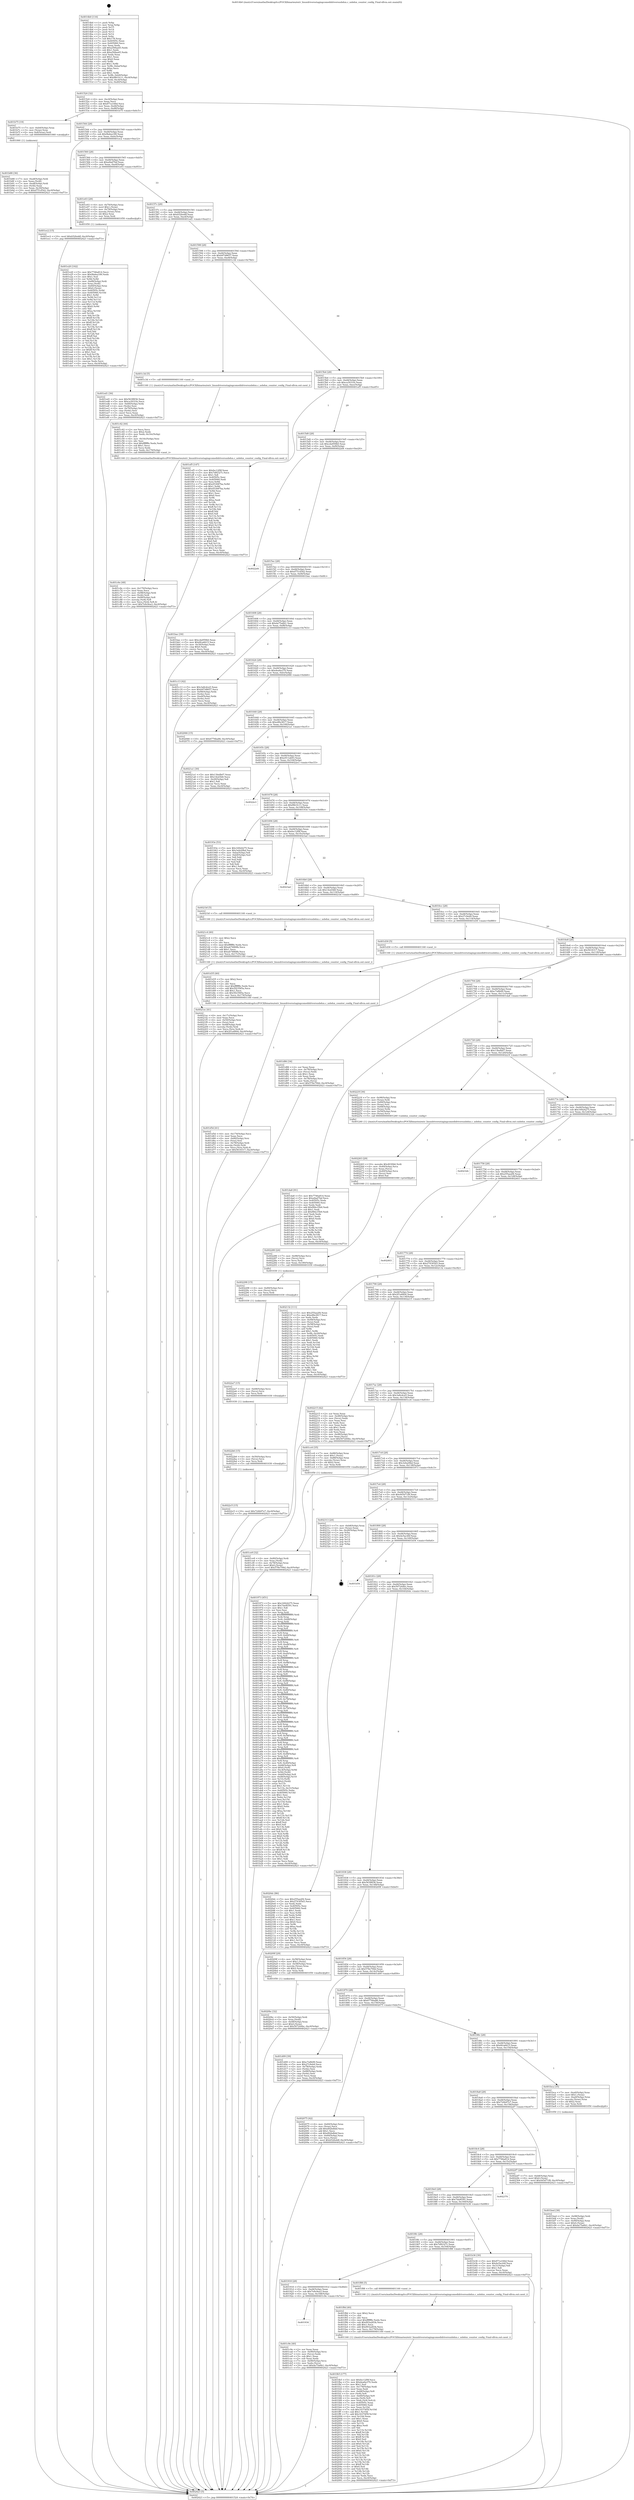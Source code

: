 digraph "0x4014b0" {
  label = "0x4014b0 (/mnt/c/Users/mathe/Desktop/tcc/POCII/binaries/extr_linuxdriversstagingcomedidriversusbdux.c_usbdux_counter_config_Final-ollvm.out::main(0))"
  labelloc = "t"
  node[shape=record]

  Entry [label="",width=0.3,height=0.3,shape=circle,fillcolor=black,style=filled]
  "0x401524" [label="{
     0x401524 [32]\l
     | [instrs]\l
     &nbsp;&nbsp;0x401524 \<+6\>: mov -0xc0(%rbp),%eax\l
     &nbsp;&nbsp;0x40152a \<+2\>: mov %eax,%ecx\l
     &nbsp;&nbsp;0x40152c \<+6\>: sub $0x871a166d,%ecx\l
     &nbsp;&nbsp;0x401532 \<+6\>: mov %eax,-0xd4(%rbp)\l
     &nbsp;&nbsp;0x401538 \<+6\>: mov %ecx,-0xd8(%rbp)\l
     &nbsp;&nbsp;0x40153e \<+6\>: je 0000000000401b75 \<main+0x6c5\>\l
  }"]
  "0x401b75" [label="{
     0x401b75 [19]\l
     | [instrs]\l
     &nbsp;&nbsp;0x401b75 \<+7\>: mov -0xb0(%rbp),%rax\l
     &nbsp;&nbsp;0x401b7c \<+3\>: mov (%rax),%rax\l
     &nbsp;&nbsp;0x401b7f \<+4\>: mov 0x8(%rax),%rdi\l
     &nbsp;&nbsp;0x401b83 \<+5\>: call 0000000000401060 \<atoi@plt\>\l
     | [calls]\l
     &nbsp;&nbsp;0x401060 \{1\} (unknown)\l
  }"]
  "0x401544" [label="{
     0x401544 [28]\l
     | [instrs]\l
     &nbsp;&nbsp;0x401544 \<+5\>: jmp 0000000000401549 \<main+0x99\>\l
     &nbsp;&nbsp;0x401549 \<+6\>: mov -0xd4(%rbp),%eax\l
     &nbsp;&nbsp;0x40154f \<+5\>: sub $0x9bdea189,%eax\l
     &nbsp;&nbsp;0x401554 \<+6\>: mov %eax,-0xdc(%rbp)\l
     &nbsp;&nbsp;0x40155a \<+6\>: je 0000000000401ec2 \<main+0xa12\>\l
  }"]
  Exit [label="",width=0.3,height=0.3,shape=circle,fillcolor=black,style=filled,peripheries=2]
  "0x401ec2" [label="{
     0x401ec2 [15]\l
     | [instrs]\l
     &nbsp;&nbsp;0x401ec2 \<+10\>: movl $0xb52feddf,-0xc0(%rbp)\l
     &nbsp;&nbsp;0x401ecc \<+5\>: jmp 0000000000402423 \<main+0xf73\>\l
  }"]
  "0x401560" [label="{
     0x401560 [28]\l
     | [instrs]\l
     &nbsp;&nbsp;0x401560 \<+5\>: jmp 0000000000401565 \<main+0xb5\>\l
     &nbsp;&nbsp;0x401565 \<+6\>: mov -0xd4(%rbp),%eax\l
     &nbsp;&nbsp;0x40156b \<+5\>: sub $0xa9ad7faf,%eax\l
     &nbsp;&nbsp;0x401570 \<+6\>: mov %eax,-0xe0(%rbp)\l
     &nbsp;&nbsp;0x401576 \<+6\>: je 0000000000401e03 \<main+0x953\>\l
  }"]
  "0x4022c5" [label="{
     0x4022c5 [15]\l
     | [instrs]\l
     &nbsp;&nbsp;0x4022c5 \<+10\>: movl $0x724b97e7,-0xc0(%rbp)\l
     &nbsp;&nbsp;0x4022cf \<+5\>: jmp 0000000000402423 \<main+0xf73\>\l
  }"]
  "0x401e03" [label="{
     0x401e03 [29]\l
     | [instrs]\l
     &nbsp;&nbsp;0x401e03 \<+4\>: mov -0x70(%rbp),%rax\l
     &nbsp;&nbsp;0x401e07 \<+6\>: movl $0x1,(%rax)\l
     &nbsp;&nbsp;0x401e0d \<+4\>: mov -0x70(%rbp),%rax\l
     &nbsp;&nbsp;0x401e11 \<+3\>: movslq (%rax),%rax\l
     &nbsp;&nbsp;0x401e14 \<+4\>: shl $0x2,%rax\l
     &nbsp;&nbsp;0x401e18 \<+3\>: mov %rax,%rdi\l
     &nbsp;&nbsp;0x401e1b \<+5\>: call 0000000000401050 \<malloc@plt\>\l
     | [calls]\l
     &nbsp;&nbsp;0x401050 \{1\} (unknown)\l
  }"]
  "0x40157c" [label="{
     0x40157c [28]\l
     | [instrs]\l
     &nbsp;&nbsp;0x40157c \<+5\>: jmp 0000000000401581 \<main+0xd1\>\l
     &nbsp;&nbsp;0x401581 \<+6\>: mov -0xd4(%rbp),%eax\l
     &nbsp;&nbsp;0x401587 \<+5\>: sub $0xb52feddf,%eax\l
     &nbsp;&nbsp;0x40158c \<+6\>: mov %eax,-0xe4(%rbp)\l
     &nbsp;&nbsp;0x401592 \<+6\>: je 0000000000401ed1 \<main+0xa21\>\l
  }"]
  "0x4022b6" [label="{
     0x4022b6 [15]\l
     | [instrs]\l
     &nbsp;&nbsp;0x4022b6 \<+4\>: mov -0x50(%rbp),%rcx\l
     &nbsp;&nbsp;0x4022ba \<+3\>: mov (%rcx),%rcx\l
     &nbsp;&nbsp;0x4022bd \<+3\>: mov %rcx,%rdi\l
     &nbsp;&nbsp;0x4022c0 \<+5\>: call 0000000000401030 \<free@plt\>\l
     | [calls]\l
     &nbsp;&nbsp;0x401030 \{1\} (unknown)\l
  }"]
  "0x401ed1" [label="{
     0x401ed1 [36]\l
     | [instrs]\l
     &nbsp;&nbsp;0x401ed1 \<+5\>: mov $0x563f8f36,%eax\l
     &nbsp;&nbsp;0x401ed6 \<+5\>: mov $0xca3031fe,%ecx\l
     &nbsp;&nbsp;0x401edb \<+4\>: mov -0x60(%rbp),%rdx\l
     &nbsp;&nbsp;0x401edf \<+2\>: mov (%rdx),%esi\l
     &nbsp;&nbsp;0x401ee1 \<+4\>: mov -0x70(%rbp),%rdx\l
     &nbsp;&nbsp;0x401ee5 \<+2\>: cmp (%rdx),%esi\l
     &nbsp;&nbsp;0x401ee7 \<+3\>: cmovl %ecx,%eax\l
     &nbsp;&nbsp;0x401eea \<+6\>: mov %eax,-0xc0(%rbp)\l
     &nbsp;&nbsp;0x401ef0 \<+5\>: jmp 0000000000402423 \<main+0xf73\>\l
  }"]
  "0x401598" [label="{
     0x401598 [28]\l
     | [instrs]\l
     &nbsp;&nbsp;0x401598 \<+5\>: jmp 000000000040159d \<main+0xed\>\l
     &nbsp;&nbsp;0x40159d \<+6\>: mov -0xd4(%rbp),%eax\l
     &nbsp;&nbsp;0x4015a3 \<+5\>: sub $0xb97d8657,%eax\l
     &nbsp;&nbsp;0x4015a8 \<+6\>: mov %eax,-0xe8(%rbp)\l
     &nbsp;&nbsp;0x4015ae \<+6\>: je 0000000000401c3d \<main+0x78d\>\l
  }"]
  "0x4022a7" [label="{
     0x4022a7 [15]\l
     | [instrs]\l
     &nbsp;&nbsp;0x4022a7 \<+4\>: mov -0x68(%rbp),%rcx\l
     &nbsp;&nbsp;0x4022ab \<+3\>: mov (%rcx),%rcx\l
     &nbsp;&nbsp;0x4022ae \<+3\>: mov %rcx,%rdi\l
     &nbsp;&nbsp;0x4022b1 \<+5\>: call 0000000000401030 \<free@plt\>\l
     | [calls]\l
     &nbsp;&nbsp;0x401030 \{1\} (unknown)\l
  }"]
  "0x401c3d" [label="{
     0x401c3d [5]\l
     | [instrs]\l
     &nbsp;&nbsp;0x401c3d \<+5\>: call 0000000000401160 \<next_i\>\l
     | [calls]\l
     &nbsp;&nbsp;0x401160 \{1\} (/mnt/c/Users/mathe/Desktop/tcc/POCII/binaries/extr_linuxdriversstagingcomedidriversusbdux.c_usbdux_counter_config_Final-ollvm.out::next_i)\l
  }"]
  "0x4015b4" [label="{
     0x4015b4 [28]\l
     | [instrs]\l
     &nbsp;&nbsp;0x4015b4 \<+5\>: jmp 00000000004015b9 \<main+0x109\>\l
     &nbsp;&nbsp;0x4015b9 \<+6\>: mov -0xd4(%rbp),%eax\l
     &nbsp;&nbsp;0x4015bf \<+5\>: sub $0xca3031fe,%eax\l
     &nbsp;&nbsp;0x4015c4 \<+6\>: mov %eax,-0xec(%rbp)\l
     &nbsp;&nbsp;0x4015ca \<+6\>: je 0000000000401ef5 \<main+0xa45\>\l
  }"]
  "0x402298" [label="{
     0x402298 [15]\l
     | [instrs]\l
     &nbsp;&nbsp;0x402298 \<+4\>: mov -0x80(%rbp),%rcx\l
     &nbsp;&nbsp;0x40229c \<+3\>: mov (%rcx),%rcx\l
     &nbsp;&nbsp;0x40229f \<+3\>: mov %rcx,%rdi\l
     &nbsp;&nbsp;0x4022a2 \<+5\>: call 0000000000401030 \<free@plt\>\l
     | [calls]\l
     &nbsp;&nbsp;0x401030 \{1\} (unknown)\l
  }"]
  "0x401ef5" [label="{
     0x401ef5 [147]\l
     | [instrs]\l
     &nbsp;&nbsp;0x401ef5 \<+5\>: mov $0xfec12f9f,%eax\l
     &nbsp;&nbsp;0x401efa \<+5\>: mov $0x7df4327c,%ecx\l
     &nbsp;&nbsp;0x401eff \<+2\>: mov $0x1,%dl\l
     &nbsp;&nbsp;0x401f01 \<+7\>: mov 0x40505c,%esi\l
     &nbsp;&nbsp;0x401f08 \<+7\>: mov 0x405060,%edi\l
     &nbsp;&nbsp;0x401f0f \<+3\>: mov %esi,%r8d\l
     &nbsp;&nbsp;0x401f12 \<+7\>: add $0x453087ba,%r8d\l
     &nbsp;&nbsp;0x401f19 \<+4\>: sub $0x1,%r8d\l
     &nbsp;&nbsp;0x401f1d \<+7\>: sub $0x453087ba,%r8d\l
     &nbsp;&nbsp;0x401f24 \<+4\>: imul %r8d,%esi\l
     &nbsp;&nbsp;0x401f28 \<+3\>: and $0x1,%esi\l
     &nbsp;&nbsp;0x401f2b \<+3\>: cmp $0x0,%esi\l
     &nbsp;&nbsp;0x401f2e \<+4\>: sete %r9b\l
     &nbsp;&nbsp;0x401f32 \<+3\>: cmp $0xa,%edi\l
     &nbsp;&nbsp;0x401f35 \<+4\>: setl %r10b\l
     &nbsp;&nbsp;0x401f39 \<+3\>: mov %r9b,%r11b\l
     &nbsp;&nbsp;0x401f3c \<+4\>: xor $0xff,%r11b\l
     &nbsp;&nbsp;0x401f40 \<+3\>: mov %r10b,%bl\l
     &nbsp;&nbsp;0x401f43 \<+3\>: xor $0xff,%bl\l
     &nbsp;&nbsp;0x401f46 \<+3\>: xor $0x0,%dl\l
     &nbsp;&nbsp;0x401f49 \<+3\>: mov %r11b,%r14b\l
     &nbsp;&nbsp;0x401f4c \<+4\>: and $0x0,%r14b\l
     &nbsp;&nbsp;0x401f50 \<+3\>: and %dl,%r9b\l
     &nbsp;&nbsp;0x401f53 \<+3\>: mov %bl,%r15b\l
     &nbsp;&nbsp;0x401f56 \<+4\>: and $0x0,%r15b\l
     &nbsp;&nbsp;0x401f5a \<+3\>: and %dl,%r10b\l
     &nbsp;&nbsp;0x401f5d \<+3\>: or %r9b,%r14b\l
     &nbsp;&nbsp;0x401f60 \<+3\>: or %r10b,%r15b\l
     &nbsp;&nbsp;0x401f63 \<+3\>: xor %r15b,%r14b\l
     &nbsp;&nbsp;0x401f66 \<+3\>: or %bl,%r11b\l
     &nbsp;&nbsp;0x401f69 \<+4\>: xor $0xff,%r11b\l
     &nbsp;&nbsp;0x401f6d \<+3\>: or $0x0,%dl\l
     &nbsp;&nbsp;0x401f70 \<+3\>: and %dl,%r11b\l
     &nbsp;&nbsp;0x401f73 \<+3\>: or %r11b,%r14b\l
     &nbsp;&nbsp;0x401f76 \<+4\>: test $0x1,%r14b\l
     &nbsp;&nbsp;0x401f7a \<+3\>: cmovne %ecx,%eax\l
     &nbsp;&nbsp;0x401f7d \<+6\>: mov %eax,-0xc0(%rbp)\l
     &nbsp;&nbsp;0x401f83 \<+5\>: jmp 0000000000402423 \<main+0xf73\>\l
  }"]
  "0x4015d0" [label="{
     0x4015d0 [28]\l
     | [instrs]\l
     &nbsp;&nbsp;0x4015d0 \<+5\>: jmp 00000000004015d5 \<main+0x125\>\l
     &nbsp;&nbsp;0x4015d5 \<+6\>: mov -0xd4(%rbp),%eax\l
     &nbsp;&nbsp;0x4015db \<+5\>: sub $0xcda959b0,%eax\l
     &nbsp;&nbsp;0x4015e0 \<+6\>: mov %eax,-0xf0(%rbp)\l
     &nbsp;&nbsp;0x4015e6 \<+6\>: je 00000000004022d4 \<main+0xe24\>\l
  }"]
  "0x402280" [label="{
     0x402280 [24]\l
     | [instrs]\l
     &nbsp;&nbsp;0x402280 \<+7\>: mov -0x98(%rbp),%rcx\l
     &nbsp;&nbsp;0x402287 \<+3\>: mov (%rcx),%rcx\l
     &nbsp;&nbsp;0x40228a \<+3\>: mov %rcx,%rdi\l
     &nbsp;&nbsp;0x40228d \<+6\>: mov %eax,-0x180(%rbp)\l
     &nbsp;&nbsp;0x402293 \<+5\>: call 0000000000401030 \<free@plt\>\l
     | [calls]\l
     &nbsp;&nbsp;0x401030 \{1\} (unknown)\l
  }"]
  "0x4022d4" [label="{
     0x4022d4\l
  }", style=dashed]
  "0x4015ec" [label="{
     0x4015ec [28]\l
     | [instrs]\l
     &nbsp;&nbsp;0x4015ec \<+5\>: jmp 00000000004015f1 \<main+0x141\>\l
     &nbsp;&nbsp;0x4015f1 \<+6\>: mov -0xd4(%rbp),%eax\l
     &nbsp;&nbsp;0x4015f7 \<+5\>: sub $0xd751d542,%eax\l
     &nbsp;&nbsp;0x4015fc \<+6\>: mov %eax,-0xf4(%rbp)\l
     &nbsp;&nbsp;0x401602 \<+6\>: je 0000000000401bac \<main+0x6fc\>\l
  }"]
  "0x402263" [label="{
     0x402263 [29]\l
     | [instrs]\l
     &nbsp;&nbsp;0x402263 \<+10\>: movabs $0x4030b6,%rdi\l
     &nbsp;&nbsp;0x40226d \<+4\>: mov -0x40(%rbp),%rcx\l
     &nbsp;&nbsp;0x402271 \<+2\>: mov %eax,(%rcx)\l
     &nbsp;&nbsp;0x402273 \<+4\>: mov -0x40(%rbp),%rcx\l
     &nbsp;&nbsp;0x402277 \<+2\>: mov (%rcx),%esi\l
     &nbsp;&nbsp;0x402279 \<+2\>: mov $0x0,%al\l
     &nbsp;&nbsp;0x40227b \<+5\>: call 0000000000401040 \<printf@plt\>\l
     | [calls]\l
     &nbsp;&nbsp;0x401040 \{1\} (unknown)\l
  }"]
  "0x401bac" [label="{
     0x401bac [30]\l
     | [instrs]\l
     &nbsp;&nbsp;0x401bac \<+5\>: mov $0xcda959b0,%eax\l
     &nbsp;&nbsp;0x401bb1 \<+5\>: mov $0x6fca6615,%ecx\l
     &nbsp;&nbsp;0x401bb6 \<+3\>: mov -0x30(%rbp),%edx\l
     &nbsp;&nbsp;0x401bb9 \<+3\>: cmp $0x0,%edx\l
     &nbsp;&nbsp;0x401bbc \<+3\>: cmove %ecx,%eax\l
     &nbsp;&nbsp;0x401bbf \<+6\>: mov %eax,-0xc0(%rbp)\l
     &nbsp;&nbsp;0x401bc5 \<+5\>: jmp 0000000000402423 \<main+0xf73\>\l
  }"]
  "0x401608" [label="{
     0x401608 [28]\l
     | [instrs]\l
     &nbsp;&nbsp;0x401608 \<+5\>: jmp 000000000040160d \<main+0x15d\>\l
     &nbsp;&nbsp;0x40160d \<+6\>: mov -0xd4(%rbp),%eax\l
     &nbsp;&nbsp;0x401613 \<+5\>: sub $0xda75a6b1,%eax\l
     &nbsp;&nbsp;0x401618 \<+6\>: mov %eax,-0xf8(%rbp)\l
     &nbsp;&nbsp;0x40161e \<+6\>: je 0000000000401c13 \<main+0x763\>\l
  }"]
  "0x4021ec" [label="{
     0x4021ec [41]\l
     | [instrs]\l
     &nbsp;&nbsp;0x4021ec \<+6\>: mov -0x17c(%rbp),%ecx\l
     &nbsp;&nbsp;0x4021f2 \<+3\>: imul %eax,%ecx\l
     &nbsp;&nbsp;0x4021f5 \<+4\>: mov -0x50(%rbp),%rsi\l
     &nbsp;&nbsp;0x4021f9 \<+3\>: mov (%rsi),%rsi\l
     &nbsp;&nbsp;0x4021fc \<+4\>: mov -0x48(%rbp),%rdi\l
     &nbsp;&nbsp;0x402200 \<+3\>: movslq (%rdi),%rdi\l
     &nbsp;&nbsp;0x402203 \<+3\>: mov %ecx,(%rsi,%rdi,4)\l
     &nbsp;&nbsp;0x402206 \<+10\>: movl $0x2f1a4804,-0xc0(%rbp)\l
     &nbsp;&nbsp;0x402210 \<+5\>: jmp 0000000000402423 \<main+0xf73\>\l
  }"]
  "0x401c13" [label="{
     0x401c13 [42]\l
     | [instrs]\l
     &nbsp;&nbsp;0x401c13 \<+5\>: mov $0x3a8cdca5,%eax\l
     &nbsp;&nbsp;0x401c18 \<+5\>: mov $0xb97d8657,%ecx\l
     &nbsp;&nbsp;0x401c1d \<+7\>: mov -0x90(%rbp),%rdx\l
     &nbsp;&nbsp;0x401c24 \<+2\>: mov (%rdx),%esi\l
     &nbsp;&nbsp;0x401c26 \<+7\>: mov -0xa0(%rbp),%rdx\l
     &nbsp;&nbsp;0x401c2d \<+2\>: cmp (%rdx),%esi\l
     &nbsp;&nbsp;0x401c2f \<+3\>: cmovl %ecx,%eax\l
     &nbsp;&nbsp;0x401c32 \<+6\>: mov %eax,-0xc0(%rbp)\l
     &nbsp;&nbsp;0x401c38 \<+5\>: jmp 0000000000402423 \<main+0xf73\>\l
  }"]
  "0x401624" [label="{
     0x401624 [28]\l
     | [instrs]\l
     &nbsp;&nbsp;0x401624 \<+5\>: jmp 0000000000401629 \<main+0x179\>\l
     &nbsp;&nbsp;0x401629 \<+6\>: mov -0xd4(%rbp),%eax\l
     &nbsp;&nbsp;0x40162f \<+5\>: sub $0xdea6a370,%eax\l
     &nbsp;&nbsp;0x401634 \<+6\>: mov %eax,-0xfc(%rbp)\l
     &nbsp;&nbsp;0x40163a \<+6\>: je 0000000000402066 \<main+0xbb6\>\l
  }"]
  "0x4021c4" [label="{
     0x4021c4 [40]\l
     | [instrs]\l
     &nbsp;&nbsp;0x4021c4 \<+5\>: mov $0x2,%ecx\l
     &nbsp;&nbsp;0x4021c9 \<+1\>: cltd\l
     &nbsp;&nbsp;0x4021ca \<+2\>: idiv %ecx\l
     &nbsp;&nbsp;0x4021cc \<+6\>: imul $0xfffffffe,%edx,%ecx\l
     &nbsp;&nbsp;0x4021d2 \<+6\>: add $0xab74868b,%ecx\l
     &nbsp;&nbsp;0x4021d8 \<+3\>: add $0x1,%ecx\l
     &nbsp;&nbsp;0x4021db \<+6\>: sub $0xab74868b,%ecx\l
     &nbsp;&nbsp;0x4021e1 \<+6\>: mov %ecx,-0x17c(%rbp)\l
     &nbsp;&nbsp;0x4021e7 \<+5\>: call 0000000000401160 \<next_i\>\l
     | [calls]\l
     &nbsp;&nbsp;0x401160 \{1\} (/mnt/c/Users/mathe/Desktop/tcc/POCII/binaries/extr_linuxdriversstagingcomedidriversusbdux.c_usbdux_counter_config_Final-ollvm.out::next_i)\l
  }"]
  "0x402066" [label="{
     0x402066 [15]\l
     | [instrs]\l
     &nbsp;&nbsp;0x402066 \<+10\>: movl $0x6776ba86,-0xc0(%rbp)\l
     &nbsp;&nbsp;0x402070 \<+5\>: jmp 0000000000402423 \<main+0xf73\>\l
  }"]
  "0x401640" [label="{
     0x401640 [28]\l
     | [instrs]\l
     &nbsp;&nbsp;0x401640 \<+5\>: jmp 0000000000401645 \<main+0x195\>\l
     &nbsp;&nbsp;0x401645 \<+6\>: mov -0xd4(%rbp),%eax\l
     &nbsp;&nbsp;0x40164b \<+5\>: sub $0xe8fa3817,%eax\l
     &nbsp;&nbsp;0x401650 \<+6\>: mov %eax,-0x100(%rbp)\l
     &nbsp;&nbsp;0x401656 \<+6\>: je 00000000004021a1 \<main+0xcf1\>\l
  }"]
  "0x4020bc" [label="{
     0x4020bc [32]\l
     | [instrs]\l
     &nbsp;&nbsp;0x4020bc \<+4\>: mov -0x50(%rbp),%rdi\l
     &nbsp;&nbsp;0x4020c0 \<+3\>: mov %rax,(%rdi)\l
     &nbsp;&nbsp;0x4020c3 \<+4\>: mov -0x48(%rbp),%rax\l
     &nbsp;&nbsp;0x4020c7 \<+6\>: movl $0x0,(%rax)\l
     &nbsp;&nbsp;0x4020cd \<+10\>: movl $0x507244bc,-0xc0(%rbp)\l
     &nbsp;&nbsp;0x4020d7 \<+5\>: jmp 0000000000402423 \<main+0xf73\>\l
  }"]
  "0x4021a1" [label="{
     0x4021a1 [30]\l
     | [instrs]\l
     &nbsp;&nbsp;0x4021a1 \<+5\>: mov $0x13befb07,%eax\l
     &nbsp;&nbsp;0x4021a6 \<+5\>: mov $0x14ed3b8,%ecx\l
     &nbsp;&nbsp;0x4021ab \<+3\>: mov -0x29(%rbp),%dl\l
     &nbsp;&nbsp;0x4021ae \<+3\>: test $0x1,%dl\l
     &nbsp;&nbsp;0x4021b1 \<+3\>: cmovne %ecx,%eax\l
     &nbsp;&nbsp;0x4021b4 \<+6\>: mov %eax,-0xc0(%rbp)\l
     &nbsp;&nbsp;0x4021ba \<+5\>: jmp 0000000000402423 \<main+0xf73\>\l
  }"]
  "0x40165c" [label="{
     0x40165c [28]\l
     | [instrs]\l
     &nbsp;&nbsp;0x40165c \<+5\>: jmp 0000000000401661 \<main+0x1b1\>\l
     &nbsp;&nbsp;0x401661 \<+6\>: mov -0xd4(%rbp),%eax\l
     &nbsp;&nbsp;0x401667 \<+5\>: sub $0xe911ab93,%eax\l
     &nbsp;&nbsp;0x40166c \<+6\>: mov %eax,-0x104(%rbp)\l
     &nbsp;&nbsp;0x401672 \<+6\>: je 00000000004022e3 \<main+0xe33\>\l
  }"]
  "0x401fb5" [label="{
     0x401fb5 [177]\l
     | [instrs]\l
     &nbsp;&nbsp;0x401fb5 \<+5\>: mov $0xfec12f9f,%ecx\l
     &nbsp;&nbsp;0x401fba \<+5\>: mov $0xdea6a370,%edx\l
     &nbsp;&nbsp;0x401fbf \<+3\>: mov $0x1,%sil\l
     &nbsp;&nbsp;0x401fc2 \<+6\>: mov -0x178(%rbp),%edi\l
     &nbsp;&nbsp;0x401fc8 \<+3\>: imul %eax,%edi\l
     &nbsp;&nbsp;0x401fcb \<+4\>: mov -0x68(%rbp),%r8\l
     &nbsp;&nbsp;0x401fcf \<+3\>: mov (%r8),%r8\l
     &nbsp;&nbsp;0x401fd2 \<+4\>: mov -0x60(%rbp),%r9\l
     &nbsp;&nbsp;0x401fd6 \<+3\>: movslq (%r9),%r9\l
     &nbsp;&nbsp;0x401fd9 \<+4\>: mov %edi,(%r8,%r9,4)\l
     &nbsp;&nbsp;0x401fdd \<+7\>: mov 0x40505c,%eax\l
     &nbsp;&nbsp;0x401fe4 \<+7\>: mov 0x405060,%edi\l
     &nbsp;&nbsp;0x401feb \<+3\>: mov %eax,%r10d\l
     &nbsp;&nbsp;0x401fee \<+7\>: sub $0x16374f5f,%r10d\l
     &nbsp;&nbsp;0x401ff5 \<+4\>: sub $0x1,%r10d\l
     &nbsp;&nbsp;0x401ff9 \<+7\>: add $0x16374f5f,%r10d\l
     &nbsp;&nbsp;0x402000 \<+4\>: imul %r10d,%eax\l
     &nbsp;&nbsp;0x402004 \<+3\>: and $0x1,%eax\l
     &nbsp;&nbsp;0x402007 \<+3\>: cmp $0x0,%eax\l
     &nbsp;&nbsp;0x40200a \<+4\>: sete %r11b\l
     &nbsp;&nbsp;0x40200e \<+3\>: cmp $0xa,%edi\l
     &nbsp;&nbsp;0x402011 \<+3\>: setl %bl\l
     &nbsp;&nbsp;0x402014 \<+3\>: mov %r11b,%r14b\l
     &nbsp;&nbsp;0x402017 \<+4\>: xor $0xff,%r14b\l
     &nbsp;&nbsp;0x40201b \<+3\>: mov %bl,%r15b\l
     &nbsp;&nbsp;0x40201e \<+4\>: xor $0xff,%r15b\l
     &nbsp;&nbsp;0x402022 \<+4\>: xor $0x0,%sil\l
     &nbsp;&nbsp;0x402026 \<+3\>: mov %r14b,%r12b\l
     &nbsp;&nbsp;0x402029 \<+4\>: and $0x0,%r12b\l
     &nbsp;&nbsp;0x40202d \<+3\>: and %sil,%r11b\l
     &nbsp;&nbsp;0x402030 \<+3\>: mov %r15b,%r13b\l
     &nbsp;&nbsp;0x402033 \<+4\>: and $0x0,%r13b\l
     &nbsp;&nbsp;0x402037 \<+3\>: and %sil,%bl\l
     &nbsp;&nbsp;0x40203a \<+3\>: or %r11b,%r12b\l
     &nbsp;&nbsp;0x40203d \<+3\>: or %bl,%r13b\l
     &nbsp;&nbsp;0x402040 \<+3\>: xor %r13b,%r12b\l
     &nbsp;&nbsp;0x402043 \<+3\>: or %r15b,%r14b\l
     &nbsp;&nbsp;0x402046 \<+4\>: xor $0xff,%r14b\l
     &nbsp;&nbsp;0x40204a \<+4\>: or $0x0,%sil\l
     &nbsp;&nbsp;0x40204e \<+3\>: and %sil,%r14b\l
     &nbsp;&nbsp;0x402051 \<+3\>: or %r14b,%r12b\l
     &nbsp;&nbsp;0x402054 \<+4\>: test $0x1,%r12b\l
     &nbsp;&nbsp;0x402058 \<+3\>: cmovne %edx,%ecx\l
     &nbsp;&nbsp;0x40205b \<+6\>: mov %ecx,-0xc0(%rbp)\l
     &nbsp;&nbsp;0x402061 \<+5\>: jmp 0000000000402423 \<main+0xf73\>\l
  }"]
  "0x4022e3" [label="{
     0x4022e3\l
  }", style=dashed]
  "0x401678" [label="{
     0x401678 [28]\l
     | [instrs]\l
     &nbsp;&nbsp;0x401678 \<+5\>: jmp 000000000040167d \<main+0x1cd\>\l
     &nbsp;&nbsp;0x40167d \<+6\>: mov -0xd4(%rbp),%eax\l
     &nbsp;&nbsp;0x401683 \<+5\>: sub $0xf8b1fc11,%eax\l
     &nbsp;&nbsp;0x401688 \<+6\>: mov %eax,-0x108(%rbp)\l
     &nbsp;&nbsp;0x40168e \<+6\>: je 000000000040193e \<main+0x48e\>\l
  }"]
  "0x401f8d" [label="{
     0x401f8d [40]\l
     | [instrs]\l
     &nbsp;&nbsp;0x401f8d \<+5\>: mov $0x2,%ecx\l
     &nbsp;&nbsp;0x401f92 \<+1\>: cltd\l
     &nbsp;&nbsp;0x401f93 \<+2\>: idiv %ecx\l
     &nbsp;&nbsp;0x401f95 \<+6\>: imul $0xfffffffe,%edx,%ecx\l
     &nbsp;&nbsp;0x401f9b \<+6\>: sub $0x893a283b,%ecx\l
     &nbsp;&nbsp;0x401fa1 \<+3\>: add $0x1,%ecx\l
     &nbsp;&nbsp;0x401fa4 \<+6\>: add $0x893a283b,%ecx\l
     &nbsp;&nbsp;0x401faa \<+6\>: mov %ecx,-0x178(%rbp)\l
     &nbsp;&nbsp;0x401fb0 \<+5\>: call 0000000000401160 \<next_i\>\l
     | [calls]\l
     &nbsp;&nbsp;0x401160 \{1\} (/mnt/c/Users/mathe/Desktop/tcc/POCII/binaries/extr_linuxdriversstagingcomedidriversusbdux.c_usbdux_counter_config_Final-ollvm.out::next_i)\l
  }"]
  "0x40193e" [label="{
     0x40193e [53]\l
     | [instrs]\l
     &nbsp;&nbsp;0x40193e \<+5\>: mov $0x16924275,%eax\l
     &nbsp;&nbsp;0x401943 \<+5\>: mov $0x3efa29bd,%ecx\l
     &nbsp;&nbsp;0x401948 \<+6\>: mov -0xba(%rbp),%dl\l
     &nbsp;&nbsp;0x40194e \<+7\>: mov -0xb9(%rbp),%sil\l
     &nbsp;&nbsp;0x401955 \<+3\>: mov %dl,%dil\l
     &nbsp;&nbsp;0x401958 \<+3\>: and %sil,%dil\l
     &nbsp;&nbsp;0x40195b \<+3\>: xor %sil,%dl\l
     &nbsp;&nbsp;0x40195e \<+3\>: or %dl,%dil\l
     &nbsp;&nbsp;0x401961 \<+4\>: test $0x1,%dil\l
     &nbsp;&nbsp;0x401965 \<+3\>: cmovne %ecx,%eax\l
     &nbsp;&nbsp;0x401968 \<+6\>: mov %eax,-0xc0(%rbp)\l
     &nbsp;&nbsp;0x40196e \<+5\>: jmp 0000000000402423 \<main+0xf73\>\l
  }"]
  "0x401694" [label="{
     0x401694 [28]\l
     | [instrs]\l
     &nbsp;&nbsp;0x401694 \<+5\>: jmp 0000000000401699 \<main+0x1e9\>\l
     &nbsp;&nbsp;0x401699 \<+6\>: mov -0xd4(%rbp),%eax\l
     &nbsp;&nbsp;0x40169f \<+5\>: sub $0xfec12f9f,%eax\l
     &nbsp;&nbsp;0x4016a4 \<+6\>: mov %eax,-0x10c(%rbp)\l
     &nbsp;&nbsp;0x4016aa \<+6\>: je 00000000004023ad \<main+0xefd\>\l
  }"]
  "0x402423" [label="{
     0x402423 [5]\l
     | [instrs]\l
     &nbsp;&nbsp;0x402423 \<+5\>: jmp 0000000000401524 \<main+0x74\>\l
  }"]
  "0x4014b0" [label="{
     0x4014b0 [116]\l
     | [instrs]\l
     &nbsp;&nbsp;0x4014b0 \<+1\>: push %rbp\l
     &nbsp;&nbsp;0x4014b1 \<+3\>: mov %rsp,%rbp\l
     &nbsp;&nbsp;0x4014b4 \<+2\>: push %r15\l
     &nbsp;&nbsp;0x4014b6 \<+2\>: push %r14\l
     &nbsp;&nbsp;0x4014b8 \<+2\>: push %r13\l
     &nbsp;&nbsp;0x4014ba \<+2\>: push %r12\l
     &nbsp;&nbsp;0x4014bc \<+1\>: push %rbx\l
     &nbsp;&nbsp;0x4014bd \<+7\>: sub $0x178,%rsp\l
     &nbsp;&nbsp;0x4014c4 \<+7\>: mov 0x40505c,%eax\l
     &nbsp;&nbsp;0x4014cb \<+7\>: mov 0x405060,%ecx\l
     &nbsp;&nbsp;0x4014d2 \<+2\>: mov %eax,%edx\l
     &nbsp;&nbsp;0x4014d4 \<+6\>: add $0xa50faa45,%edx\l
     &nbsp;&nbsp;0x4014da \<+3\>: sub $0x1,%edx\l
     &nbsp;&nbsp;0x4014dd \<+6\>: sub $0xa50faa45,%edx\l
     &nbsp;&nbsp;0x4014e3 \<+3\>: imul %edx,%eax\l
     &nbsp;&nbsp;0x4014e6 \<+3\>: and $0x1,%eax\l
     &nbsp;&nbsp;0x4014e9 \<+3\>: cmp $0x0,%eax\l
     &nbsp;&nbsp;0x4014ec \<+4\>: sete %r8b\l
     &nbsp;&nbsp;0x4014f0 \<+4\>: and $0x1,%r8b\l
     &nbsp;&nbsp;0x4014f4 \<+7\>: mov %r8b,-0xba(%rbp)\l
     &nbsp;&nbsp;0x4014fb \<+3\>: cmp $0xa,%ecx\l
     &nbsp;&nbsp;0x4014fe \<+4\>: setl %r8b\l
     &nbsp;&nbsp;0x401502 \<+4\>: and $0x1,%r8b\l
     &nbsp;&nbsp;0x401506 \<+7\>: mov %r8b,-0xb9(%rbp)\l
     &nbsp;&nbsp;0x40150d \<+10\>: movl $0xf8b1fc11,-0xc0(%rbp)\l
     &nbsp;&nbsp;0x401517 \<+6\>: mov %edi,-0xc4(%rbp)\l
     &nbsp;&nbsp;0x40151d \<+7\>: mov %rsi,-0xd0(%rbp)\l
  }"]
  "0x401e20" [label="{
     0x401e20 [162]\l
     | [instrs]\l
     &nbsp;&nbsp;0x401e20 \<+5\>: mov $0x7746a814,%ecx\l
     &nbsp;&nbsp;0x401e25 \<+5\>: mov $0x9bdea189,%edx\l
     &nbsp;&nbsp;0x401e2a \<+3\>: mov $0x1,%sil\l
     &nbsp;&nbsp;0x401e2d \<+3\>: xor %r8d,%r8d\l
     &nbsp;&nbsp;0x401e30 \<+4\>: mov -0x68(%rbp),%rdi\l
     &nbsp;&nbsp;0x401e34 \<+3\>: mov %rax,(%rdi)\l
     &nbsp;&nbsp;0x401e37 \<+4\>: mov -0x60(%rbp),%rax\l
     &nbsp;&nbsp;0x401e3b \<+6\>: movl $0x0,(%rax)\l
     &nbsp;&nbsp;0x401e41 \<+8\>: mov 0x40505c,%r9d\l
     &nbsp;&nbsp;0x401e49 \<+8\>: mov 0x405060,%r10d\l
     &nbsp;&nbsp;0x401e51 \<+4\>: sub $0x1,%r8d\l
     &nbsp;&nbsp;0x401e55 \<+3\>: mov %r9d,%r11d\l
     &nbsp;&nbsp;0x401e58 \<+3\>: add %r8d,%r11d\l
     &nbsp;&nbsp;0x401e5b \<+4\>: imul %r11d,%r9d\l
     &nbsp;&nbsp;0x401e5f \<+4\>: and $0x1,%r9d\l
     &nbsp;&nbsp;0x401e63 \<+4\>: cmp $0x0,%r9d\l
     &nbsp;&nbsp;0x401e67 \<+3\>: sete %bl\l
     &nbsp;&nbsp;0x401e6a \<+4\>: cmp $0xa,%r10d\l
     &nbsp;&nbsp;0x401e6e \<+4\>: setl %r14b\l
     &nbsp;&nbsp;0x401e72 \<+3\>: mov %bl,%r15b\l
     &nbsp;&nbsp;0x401e75 \<+4\>: xor $0xff,%r15b\l
     &nbsp;&nbsp;0x401e79 \<+3\>: mov %r14b,%r12b\l
     &nbsp;&nbsp;0x401e7c \<+4\>: xor $0xff,%r12b\l
     &nbsp;&nbsp;0x401e80 \<+4\>: xor $0x1,%sil\l
     &nbsp;&nbsp;0x401e84 \<+3\>: mov %r15b,%r13b\l
     &nbsp;&nbsp;0x401e87 \<+4\>: and $0xff,%r13b\l
     &nbsp;&nbsp;0x401e8b \<+3\>: and %sil,%bl\l
     &nbsp;&nbsp;0x401e8e \<+3\>: mov %r12b,%al\l
     &nbsp;&nbsp;0x401e91 \<+2\>: and $0xff,%al\l
     &nbsp;&nbsp;0x401e93 \<+3\>: and %sil,%r14b\l
     &nbsp;&nbsp;0x401e96 \<+3\>: or %bl,%r13b\l
     &nbsp;&nbsp;0x401e99 \<+3\>: or %r14b,%al\l
     &nbsp;&nbsp;0x401e9c \<+3\>: xor %al,%r13b\l
     &nbsp;&nbsp;0x401e9f \<+3\>: or %r12b,%r15b\l
     &nbsp;&nbsp;0x401ea2 \<+4\>: xor $0xff,%r15b\l
     &nbsp;&nbsp;0x401ea6 \<+4\>: or $0x1,%sil\l
     &nbsp;&nbsp;0x401eaa \<+3\>: and %sil,%r15b\l
     &nbsp;&nbsp;0x401ead \<+3\>: or %r15b,%r13b\l
     &nbsp;&nbsp;0x401eb0 \<+4\>: test $0x1,%r13b\l
     &nbsp;&nbsp;0x401eb4 \<+3\>: cmovne %edx,%ecx\l
     &nbsp;&nbsp;0x401eb7 \<+6\>: mov %ecx,-0xc0(%rbp)\l
     &nbsp;&nbsp;0x401ebd \<+5\>: jmp 0000000000402423 \<main+0xf73\>\l
  }"]
  "0x4023ad" [label="{
     0x4023ad\l
  }", style=dashed]
  "0x4016b0" [label="{
     0x4016b0 [28]\l
     | [instrs]\l
     &nbsp;&nbsp;0x4016b0 \<+5\>: jmp 00000000004016b5 \<main+0x205\>\l
     &nbsp;&nbsp;0x4016b5 \<+6\>: mov -0xd4(%rbp),%eax\l
     &nbsp;&nbsp;0x4016bb \<+5\>: sub $0x14ed3b8,%eax\l
     &nbsp;&nbsp;0x4016c0 \<+6\>: mov %eax,-0x110(%rbp)\l
     &nbsp;&nbsp;0x4016c6 \<+6\>: je 00000000004021bf \<main+0xd0f\>\l
  }"]
  "0x401d5d" [label="{
     0x401d5d [41]\l
     | [instrs]\l
     &nbsp;&nbsp;0x401d5d \<+6\>: mov -0x174(%rbp),%ecx\l
     &nbsp;&nbsp;0x401d63 \<+3\>: imul %eax,%ecx\l
     &nbsp;&nbsp;0x401d66 \<+4\>: mov -0x80(%rbp),%rsi\l
     &nbsp;&nbsp;0x401d6a \<+3\>: mov (%rsi),%rsi\l
     &nbsp;&nbsp;0x401d6d \<+4\>: mov -0x78(%rbp),%rdi\l
     &nbsp;&nbsp;0x401d71 \<+3\>: movslq (%rdi),%rdi\l
     &nbsp;&nbsp;0x401d74 \<+3\>: mov %ecx,(%rsi,%rdi,4)\l
     &nbsp;&nbsp;0x401d77 \<+10\>: movl $0x5618317,-0xc0(%rbp)\l
     &nbsp;&nbsp;0x401d81 \<+5\>: jmp 0000000000402423 \<main+0xf73\>\l
  }"]
  "0x4021bf" [label="{
     0x4021bf [5]\l
     | [instrs]\l
     &nbsp;&nbsp;0x4021bf \<+5\>: call 0000000000401160 \<next_i\>\l
     | [calls]\l
     &nbsp;&nbsp;0x401160 \{1\} (/mnt/c/Users/mathe/Desktop/tcc/POCII/binaries/extr_linuxdriversstagingcomedidriversusbdux.c_usbdux_counter_config_Final-ollvm.out::next_i)\l
  }"]
  "0x4016cc" [label="{
     0x4016cc [28]\l
     | [instrs]\l
     &nbsp;&nbsp;0x4016cc \<+5\>: jmp 00000000004016d1 \<main+0x221\>\l
     &nbsp;&nbsp;0x4016d1 \<+6\>: mov -0xd4(%rbp),%eax\l
     &nbsp;&nbsp;0x4016d7 \<+5\>: sub $0x27c9eb9,%eax\l
     &nbsp;&nbsp;0x4016dc \<+6\>: mov %eax,-0x114(%rbp)\l
     &nbsp;&nbsp;0x4016e2 \<+6\>: je 0000000000401d30 \<main+0x880\>\l
  }"]
  "0x401d35" [label="{
     0x401d35 [40]\l
     | [instrs]\l
     &nbsp;&nbsp;0x401d35 \<+5\>: mov $0x2,%ecx\l
     &nbsp;&nbsp;0x401d3a \<+1\>: cltd\l
     &nbsp;&nbsp;0x401d3b \<+2\>: idiv %ecx\l
     &nbsp;&nbsp;0x401d3d \<+6\>: imul $0xfffffffe,%edx,%ecx\l
     &nbsp;&nbsp;0x401d43 \<+6\>: add $0x5f23585a,%ecx\l
     &nbsp;&nbsp;0x401d49 \<+3\>: add $0x1,%ecx\l
     &nbsp;&nbsp;0x401d4c \<+6\>: sub $0x5f23585a,%ecx\l
     &nbsp;&nbsp;0x401d52 \<+6\>: mov %ecx,-0x174(%rbp)\l
     &nbsp;&nbsp;0x401d58 \<+5\>: call 0000000000401160 \<next_i\>\l
     | [calls]\l
     &nbsp;&nbsp;0x401160 \{1\} (/mnt/c/Users/mathe/Desktop/tcc/POCII/binaries/extr_linuxdriversstagingcomedidriversusbdux.c_usbdux_counter_config_Final-ollvm.out::next_i)\l
  }"]
  "0x401d30" [label="{
     0x401d30 [5]\l
     | [instrs]\l
     &nbsp;&nbsp;0x401d30 \<+5\>: call 0000000000401160 \<next_i\>\l
     | [calls]\l
     &nbsp;&nbsp;0x401160 \{1\} (/mnt/c/Users/mathe/Desktop/tcc/POCII/binaries/extr_linuxdriversstagingcomedidriversusbdux.c_usbdux_counter_config_Final-ollvm.out::next_i)\l
  }"]
  "0x4016e8" [label="{
     0x4016e8 [28]\l
     | [instrs]\l
     &nbsp;&nbsp;0x4016e8 \<+5\>: jmp 00000000004016ed \<main+0x23d\>\l
     &nbsp;&nbsp;0x4016ed \<+6\>: mov -0xd4(%rbp),%eax\l
     &nbsp;&nbsp;0x4016f3 \<+5\>: sub $0x5618317,%eax\l
     &nbsp;&nbsp;0x4016f8 \<+6\>: mov %eax,-0x118(%rbp)\l
     &nbsp;&nbsp;0x4016fe \<+6\>: je 0000000000401d86 \<main+0x8d6\>\l
  }"]
  "0x401ce9" [label="{
     0x401ce9 [32]\l
     | [instrs]\l
     &nbsp;&nbsp;0x401ce9 \<+4\>: mov -0x80(%rbp),%rdi\l
     &nbsp;&nbsp;0x401ced \<+3\>: mov %rax,(%rdi)\l
     &nbsp;&nbsp;0x401cf0 \<+4\>: mov -0x78(%rbp),%rax\l
     &nbsp;&nbsp;0x401cf4 \<+6\>: movl $0x0,(%rax)\l
     &nbsp;&nbsp;0x401cfa \<+10\>: movl $0x578e794d,-0xc0(%rbp)\l
     &nbsp;&nbsp;0x401d04 \<+5\>: jmp 0000000000402423 \<main+0xf73\>\l
  }"]
  "0x401d86" [label="{
     0x401d86 [34]\l
     | [instrs]\l
     &nbsp;&nbsp;0x401d86 \<+2\>: xor %eax,%eax\l
     &nbsp;&nbsp;0x401d88 \<+4\>: mov -0x78(%rbp),%rcx\l
     &nbsp;&nbsp;0x401d8c \<+2\>: mov (%rcx),%edx\l
     &nbsp;&nbsp;0x401d8e \<+3\>: sub $0x1,%eax\l
     &nbsp;&nbsp;0x401d91 \<+2\>: sub %eax,%edx\l
     &nbsp;&nbsp;0x401d93 \<+4\>: mov -0x78(%rbp),%rcx\l
     &nbsp;&nbsp;0x401d97 \<+2\>: mov %edx,(%rcx)\l
     &nbsp;&nbsp;0x401d99 \<+10\>: movl $0x578e794d,-0xc0(%rbp)\l
     &nbsp;&nbsp;0x401da3 \<+5\>: jmp 0000000000402423 \<main+0xf73\>\l
  }"]
  "0x401704" [label="{
     0x401704 [28]\l
     | [instrs]\l
     &nbsp;&nbsp;0x401704 \<+5\>: jmp 0000000000401709 \<main+0x259\>\l
     &nbsp;&nbsp;0x401709 \<+6\>: mov -0xd4(%rbp),%eax\l
     &nbsp;&nbsp;0x40170f \<+5\>: sub $0xc7a8b99,%eax\l
     &nbsp;&nbsp;0x401714 \<+6\>: mov %eax,-0x11c(%rbp)\l
     &nbsp;&nbsp;0x40171a \<+6\>: je 0000000000401da8 \<main+0x8f8\>\l
  }"]
  "0x401934" [label="{
     0x401934\l
  }", style=dashed]
  "0x401da8" [label="{
     0x401da8 [91]\l
     | [instrs]\l
     &nbsp;&nbsp;0x401da8 \<+5\>: mov $0x7746a814,%eax\l
     &nbsp;&nbsp;0x401dad \<+5\>: mov $0xa9ad7faf,%ecx\l
     &nbsp;&nbsp;0x401db2 \<+7\>: mov 0x40505c,%edx\l
     &nbsp;&nbsp;0x401db9 \<+7\>: mov 0x405060,%esi\l
     &nbsp;&nbsp;0x401dc0 \<+2\>: mov %edx,%edi\l
     &nbsp;&nbsp;0x401dc2 \<+6\>: add $0xf84e35b9,%edi\l
     &nbsp;&nbsp;0x401dc8 \<+3\>: sub $0x1,%edi\l
     &nbsp;&nbsp;0x401dcb \<+6\>: sub $0xf84e35b9,%edi\l
     &nbsp;&nbsp;0x401dd1 \<+3\>: imul %edi,%edx\l
     &nbsp;&nbsp;0x401dd4 \<+3\>: and $0x1,%edx\l
     &nbsp;&nbsp;0x401dd7 \<+3\>: cmp $0x0,%edx\l
     &nbsp;&nbsp;0x401dda \<+4\>: sete %r8b\l
     &nbsp;&nbsp;0x401dde \<+3\>: cmp $0xa,%esi\l
     &nbsp;&nbsp;0x401de1 \<+4\>: setl %r9b\l
     &nbsp;&nbsp;0x401de5 \<+3\>: mov %r8b,%r10b\l
     &nbsp;&nbsp;0x401de8 \<+3\>: and %r9b,%r10b\l
     &nbsp;&nbsp;0x401deb \<+3\>: xor %r9b,%r8b\l
     &nbsp;&nbsp;0x401dee \<+3\>: or %r8b,%r10b\l
     &nbsp;&nbsp;0x401df1 \<+4\>: test $0x1,%r10b\l
     &nbsp;&nbsp;0x401df5 \<+3\>: cmovne %ecx,%eax\l
     &nbsp;&nbsp;0x401df8 \<+6\>: mov %eax,-0xc0(%rbp)\l
     &nbsp;&nbsp;0x401dfe \<+5\>: jmp 0000000000402423 \<main+0xf73\>\l
  }"]
  "0x401720" [label="{
     0x401720 [28]\l
     | [instrs]\l
     &nbsp;&nbsp;0x401720 \<+5\>: jmp 0000000000401725 \<main+0x275\>\l
     &nbsp;&nbsp;0x401725 \<+6\>: mov -0xd4(%rbp),%eax\l
     &nbsp;&nbsp;0x40172b \<+5\>: sub $0x13befb07,%eax\l
     &nbsp;&nbsp;0x401730 \<+6\>: mov %eax,-0x120(%rbp)\l
     &nbsp;&nbsp;0x401736 \<+6\>: je 000000000040223f \<main+0xd8f\>\l
  }"]
  "0x401c9e" [label="{
     0x401c9e [40]\l
     | [instrs]\l
     &nbsp;&nbsp;0x401c9e \<+2\>: xor %eax,%eax\l
     &nbsp;&nbsp;0x401ca0 \<+7\>: mov -0x90(%rbp),%rcx\l
     &nbsp;&nbsp;0x401ca7 \<+2\>: mov (%rcx),%edx\l
     &nbsp;&nbsp;0x401ca9 \<+3\>: sub $0x1,%eax\l
     &nbsp;&nbsp;0x401cac \<+2\>: sub %eax,%edx\l
     &nbsp;&nbsp;0x401cae \<+7\>: mov -0x90(%rbp),%rcx\l
     &nbsp;&nbsp;0x401cb5 \<+2\>: mov %edx,(%rcx)\l
     &nbsp;&nbsp;0x401cb7 \<+10\>: movl $0xda75a6b1,-0xc0(%rbp)\l
     &nbsp;&nbsp;0x401cc1 \<+5\>: jmp 0000000000402423 \<main+0xf73\>\l
  }"]
  "0x40223f" [label="{
     0x40223f [36]\l
     | [instrs]\l
     &nbsp;&nbsp;0x40223f \<+7\>: mov -0x98(%rbp),%rax\l
     &nbsp;&nbsp;0x402246 \<+3\>: mov (%rax),%rdi\l
     &nbsp;&nbsp;0x402249 \<+4\>: mov -0x80(%rbp),%rax\l
     &nbsp;&nbsp;0x40224d \<+3\>: mov (%rax),%rsi\l
     &nbsp;&nbsp;0x402250 \<+4\>: mov -0x68(%rbp),%rax\l
     &nbsp;&nbsp;0x402254 \<+3\>: mov (%rax),%rdx\l
     &nbsp;&nbsp;0x402257 \<+4\>: mov -0x50(%rbp),%rax\l
     &nbsp;&nbsp;0x40225b \<+3\>: mov (%rax),%rcx\l
     &nbsp;&nbsp;0x40225e \<+5\>: call 0000000000401240 \<usbdux_counter_config\>\l
     | [calls]\l
     &nbsp;&nbsp;0x401240 \{1\} (/mnt/c/Users/mathe/Desktop/tcc/POCII/binaries/extr_linuxdriversstagingcomedidriversusbdux.c_usbdux_counter_config_Final-ollvm.out::usbdux_counter_config)\l
  }"]
  "0x40173c" [label="{
     0x40173c [28]\l
     | [instrs]\l
     &nbsp;&nbsp;0x40173c \<+5\>: jmp 0000000000401741 \<main+0x291\>\l
     &nbsp;&nbsp;0x401741 \<+6\>: mov -0xd4(%rbp),%eax\l
     &nbsp;&nbsp;0x401747 \<+5\>: sub $0x16924275,%eax\l
     &nbsp;&nbsp;0x40174c \<+6\>: mov %eax,-0x124(%rbp)\l
     &nbsp;&nbsp;0x401752 \<+6\>: je 000000000040232b \<main+0xe7b\>\l
  }"]
  "0x401918" [label="{
     0x401918 [28]\l
     | [instrs]\l
     &nbsp;&nbsp;0x401918 \<+5\>: jmp 000000000040191d \<main+0x46d\>\l
     &nbsp;&nbsp;0x40191d \<+6\>: mov -0xd4(%rbp),%eax\l
     &nbsp;&nbsp;0x401923 \<+5\>: sub $0x7e9c9ea3,%eax\l
     &nbsp;&nbsp;0x401928 \<+6\>: mov %eax,-0x168(%rbp)\l
     &nbsp;&nbsp;0x40192e \<+6\>: je 0000000000401c9e \<main+0x7ee\>\l
  }"]
  "0x40232b" [label="{
     0x40232b\l
  }", style=dashed]
  "0x401758" [label="{
     0x401758 [28]\l
     | [instrs]\l
     &nbsp;&nbsp;0x401758 \<+5\>: jmp 000000000040175d \<main+0x2ad\>\l
     &nbsp;&nbsp;0x40175d \<+6\>: mov -0xd4(%rbp),%eax\l
     &nbsp;&nbsp;0x401763 \<+5\>: sub $0x255aa2f4,%eax\l
     &nbsp;&nbsp;0x401768 \<+6\>: mov %eax,-0x128(%rbp)\l
     &nbsp;&nbsp;0x40176e \<+6\>: je 0000000000402403 \<main+0xf53\>\l
  }"]
  "0x401f88" [label="{
     0x401f88 [5]\l
     | [instrs]\l
     &nbsp;&nbsp;0x401f88 \<+5\>: call 0000000000401160 \<next_i\>\l
     | [calls]\l
     &nbsp;&nbsp;0x401160 \{1\} (/mnt/c/Users/mathe/Desktop/tcc/POCII/binaries/extr_linuxdriversstagingcomedidriversusbdux.c_usbdux_counter_config_Final-ollvm.out::next_i)\l
  }"]
  "0x402403" [label="{
     0x402403\l
  }", style=dashed]
  "0x401774" [label="{
     0x401774 [28]\l
     | [instrs]\l
     &nbsp;&nbsp;0x401774 \<+5\>: jmp 0000000000401779 \<main+0x2c9\>\l
     &nbsp;&nbsp;0x401779 \<+6\>: mov -0xd4(%rbp),%eax\l
     &nbsp;&nbsp;0x40177f \<+5\>: sub $0x274305d3,%eax\l
     &nbsp;&nbsp;0x401784 \<+6\>: mov %eax,-0x12c(%rbp)\l
     &nbsp;&nbsp;0x40178a \<+6\>: je 0000000000402132 \<main+0xc82\>\l
  }"]
  "0x401c6e" [label="{
     0x401c6e [48]\l
     | [instrs]\l
     &nbsp;&nbsp;0x401c6e \<+6\>: mov -0x170(%rbp),%ecx\l
     &nbsp;&nbsp;0x401c74 \<+3\>: imul %eax,%ecx\l
     &nbsp;&nbsp;0x401c77 \<+7\>: mov -0x98(%rbp),%rdi\l
     &nbsp;&nbsp;0x401c7e \<+3\>: mov (%rdi),%rdi\l
     &nbsp;&nbsp;0x401c81 \<+7\>: mov -0x90(%rbp),%r8\l
     &nbsp;&nbsp;0x401c88 \<+3\>: movslq (%r8),%r8\l
     &nbsp;&nbsp;0x401c8b \<+4\>: mov %ecx,(%rdi,%r8,4)\l
     &nbsp;&nbsp;0x401c8f \<+10\>: movl $0x7e9c9ea3,-0xc0(%rbp)\l
     &nbsp;&nbsp;0x401c99 \<+5\>: jmp 0000000000402423 \<main+0xf73\>\l
  }"]
  "0x402132" [label="{
     0x402132 [111]\l
     | [instrs]\l
     &nbsp;&nbsp;0x402132 \<+5\>: mov $0x255aa2f4,%eax\l
     &nbsp;&nbsp;0x402137 \<+5\>: mov $0xe8fa3817,%ecx\l
     &nbsp;&nbsp;0x40213c \<+2\>: xor %edx,%edx\l
     &nbsp;&nbsp;0x40213e \<+4\>: mov -0x48(%rbp),%rsi\l
     &nbsp;&nbsp;0x402142 \<+2\>: mov (%rsi),%edi\l
     &nbsp;&nbsp;0x402144 \<+4\>: mov -0x58(%rbp),%rsi\l
     &nbsp;&nbsp;0x402148 \<+2\>: cmp (%rsi),%edi\l
     &nbsp;&nbsp;0x40214a \<+4\>: setl %r8b\l
     &nbsp;&nbsp;0x40214e \<+4\>: and $0x1,%r8b\l
     &nbsp;&nbsp;0x402152 \<+4\>: mov %r8b,-0x29(%rbp)\l
     &nbsp;&nbsp;0x402156 \<+7\>: mov 0x40505c,%edi\l
     &nbsp;&nbsp;0x40215d \<+8\>: mov 0x405060,%r9d\l
     &nbsp;&nbsp;0x402165 \<+3\>: sub $0x1,%edx\l
     &nbsp;&nbsp;0x402168 \<+3\>: mov %edi,%r10d\l
     &nbsp;&nbsp;0x40216b \<+3\>: add %edx,%r10d\l
     &nbsp;&nbsp;0x40216e \<+4\>: imul %r10d,%edi\l
     &nbsp;&nbsp;0x402172 \<+3\>: and $0x1,%edi\l
     &nbsp;&nbsp;0x402175 \<+3\>: cmp $0x0,%edi\l
     &nbsp;&nbsp;0x402178 \<+4\>: sete %r8b\l
     &nbsp;&nbsp;0x40217c \<+4\>: cmp $0xa,%r9d\l
     &nbsp;&nbsp;0x402180 \<+4\>: setl %r11b\l
     &nbsp;&nbsp;0x402184 \<+3\>: mov %r8b,%bl\l
     &nbsp;&nbsp;0x402187 \<+3\>: and %r11b,%bl\l
     &nbsp;&nbsp;0x40218a \<+3\>: xor %r11b,%r8b\l
     &nbsp;&nbsp;0x40218d \<+3\>: or %r8b,%bl\l
     &nbsp;&nbsp;0x402190 \<+3\>: test $0x1,%bl\l
     &nbsp;&nbsp;0x402193 \<+3\>: cmovne %ecx,%eax\l
     &nbsp;&nbsp;0x402196 \<+6\>: mov %eax,-0xc0(%rbp)\l
     &nbsp;&nbsp;0x40219c \<+5\>: jmp 0000000000402423 \<main+0xf73\>\l
  }"]
  "0x401790" [label="{
     0x401790 [28]\l
     | [instrs]\l
     &nbsp;&nbsp;0x401790 \<+5\>: jmp 0000000000401795 \<main+0x2e5\>\l
     &nbsp;&nbsp;0x401795 \<+6\>: mov -0xd4(%rbp),%eax\l
     &nbsp;&nbsp;0x40179b \<+5\>: sub $0x2f1a4804,%eax\l
     &nbsp;&nbsp;0x4017a0 \<+6\>: mov %eax,-0x130(%rbp)\l
     &nbsp;&nbsp;0x4017a6 \<+6\>: je 0000000000402215 \<main+0xd65\>\l
  }"]
  "0x401c42" [label="{
     0x401c42 [44]\l
     | [instrs]\l
     &nbsp;&nbsp;0x401c42 \<+2\>: xor %ecx,%ecx\l
     &nbsp;&nbsp;0x401c44 \<+5\>: mov $0x2,%edx\l
     &nbsp;&nbsp;0x401c49 \<+6\>: mov %edx,-0x16c(%rbp)\l
     &nbsp;&nbsp;0x401c4f \<+1\>: cltd\l
     &nbsp;&nbsp;0x401c50 \<+6\>: mov -0x16c(%rbp),%esi\l
     &nbsp;&nbsp;0x401c56 \<+2\>: idiv %esi\l
     &nbsp;&nbsp;0x401c58 \<+6\>: imul $0xfffffffe,%edx,%edx\l
     &nbsp;&nbsp;0x401c5e \<+3\>: sub $0x1,%ecx\l
     &nbsp;&nbsp;0x401c61 \<+2\>: sub %ecx,%edx\l
     &nbsp;&nbsp;0x401c63 \<+6\>: mov %edx,-0x170(%rbp)\l
     &nbsp;&nbsp;0x401c69 \<+5\>: call 0000000000401160 \<next_i\>\l
     | [calls]\l
     &nbsp;&nbsp;0x401160 \{1\} (/mnt/c/Users/mathe/Desktop/tcc/POCII/binaries/extr_linuxdriversstagingcomedidriversusbdux.c_usbdux_counter_config_Final-ollvm.out::next_i)\l
  }"]
  "0x402215" [label="{
     0x402215 [42]\l
     | [instrs]\l
     &nbsp;&nbsp;0x402215 \<+2\>: xor %eax,%eax\l
     &nbsp;&nbsp;0x402217 \<+4\>: mov -0x48(%rbp),%rcx\l
     &nbsp;&nbsp;0x40221b \<+2\>: mov (%rcx),%edx\l
     &nbsp;&nbsp;0x40221d \<+2\>: mov %eax,%esi\l
     &nbsp;&nbsp;0x40221f \<+2\>: sub %edx,%esi\l
     &nbsp;&nbsp;0x402221 \<+2\>: mov %eax,%edx\l
     &nbsp;&nbsp;0x402223 \<+3\>: sub $0x1,%edx\l
     &nbsp;&nbsp;0x402226 \<+2\>: add %edx,%esi\l
     &nbsp;&nbsp;0x402228 \<+2\>: sub %esi,%eax\l
     &nbsp;&nbsp;0x40222a \<+4\>: mov -0x48(%rbp),%rcx\l
     &nbsp;&nbsp;0x40222e \<+2\>: mov %eax,(%rcx)\l
     &nbsp;&nbsp;0x402230 \<+10\>: movl $0x507244bc,-0xc0(%rbp)\l
     &nbsp;&nbsp;0x40223a \<+5\>: jmp 0000000000402423 \<main+0xf73\>\l
  }"]
  "0x4017ac" [label="{
     0x4017ac [28]\l
     | [instrs]\l
     &nbsp;&nbsp;0x4017ac \<+5\>: jmp 00000000004017b1 \<main+0x301\>\l
     &nbsp;&nbsp;0x4017b1 \<+6\>: mov -0xd4(%rbp),%eax\l
     &nbsp;&nbsp;0x4017b7 \<+5\>: sub $0x3a8cdca5,%eax\l
     &nbsp;&nbsp;0x4017bc \<+6\>: mov %eax,-0x134(%rbp)\l
     &nbsp;&nbsp;0x4017c2 \<+6\>: je 0000000000401cc6 \<main+0x816\>\l
  }"]
  "0x401bed" [label="{
     0x401bed [38]\l
     | [instrs]\l
     &nbsp;&nbsp;0x401bed \<+7\>: mov -0x98(%rbp),%rdi\l
     &nbsp;&nbsp;0x401bf4 \<+3\>: mov %rax,(%rdi)\l
     &nbsp;&nbsp;0x401bf7 \<+7\>: mov -0x90(%rbp),%rax\l
     &nbsp;&nbsp;0x401bfe \<+6\>: movl $0x0,(%rax)\l
     &nbsp;&nbsp;0x401c04 \<+10\>: movl $0xda75a6b1,-0xc0(%rbp)\l
     &nbsp;&nbsp;0x401c0e \<+5\>: jmp 0000000000402423 \<main+0xf73\>\l
  }"]
  "0x401cc6" [label="{
     0x401cc6 [35]\l
     | [instrs]\l
     &nbsp;&nbsp;0x401cc6 \<+7\>: mov -0x88(%rbp),%rax\l
     &nbsp;&nbsp;0x401ccd \<+6\>: movl $0x1,(%rax)\l
     &nbsp;&nbsp;0x401cd3 \<+7\>: mov -0x88(%rbp),%rax\l
     &nbsp;&nbsp;0x401cda \<+3\>: movslq (%rax),%rax\l
     &nbsp;&nbsp;0x401cdd \<+4\>: shl $0x2,%rax\l
     &nbsp;&nbsp;0x401ce1 \<+3\>: mov %rax,%rdi\l
     &nbsp;&nbsp;0x401ce4 \<+5\>: call 0000000000401050 \<malloc@plt\>\l
     | [calls]\l
     &nbsp;&nbsp;0x401050 \{1\} (unknown)\l
  }"]
  "0x4017c8" [label="{
     0x4017c8 [28]\l
     | [instrs]\l
     &nbsp;&nbsp;0x4017c8 \<+5\>: jmp 00000000004017cd \<main+0x31d\>\l
     &nbsp;&nbsp;0x4017cd \<+6\>: mov -0xd4(%rbp),%eax\l
     &nbsp;&nbsp;0x4017d3 \<+5\>: sub $0x3efa29bd,%eax\l
     &nbsp;&nbsp;0x4017d8 \<+6\>: mov %eax,-0x138(%rbp)\l
     &nbsp;&nbsp;0x4017de \<+6\>: je 0000000000401973 \<main+0x4c3\>\l
  }"]
  "0x401b88" [label="{
     0x401b88 [36]\l
     | [instrs]\l
     &nbsp;&nbsp;0x401b88 \<+7\>: mov -0xa8(%rbp),%rdi\l
     &nbsp;&nbsp;0x401b8f \<+2\>: mov %eax,(%rdi)\l
     &nbsp;&nbsp;0x401b91 \<+7\>: mov -0xa8(%rbp),%rdi\l
     &nbsp;&nbsp;0x401b98 \<+2\>: mov (%rdi),%eax\l
     &nbsp;&nbsp;0x401b9a \<+3\>: mov %eax,-0x30(%rbp)\l
     &nbsp;&nbsp;0x401b9d \<+10\>: movl $0xd751d542,-0xc0(%rbp)\l
     &nbsp;&nbsp;0x401ba7 \<+5\>: jmp 0000000000402423 \<main+0xf73\>\l
  }"]
  "0x401973" [label="{
     0x401973 [451]\l
     | [instrs]\l
     &nbsp;&nbsp;0x401973 \<+5\>: mov $0x16924275,%eax\l
     &nbsp;&nbsp;0x401978 \<+5\>: mov $0x7da9f391,%ecx\l
     &nbsp;&nbsp;0x40197d \<+2\>: mov $0x1,%dl\l
     &nbsp;&nbsp;0x40197f \<+2\>: xor %esi,%esi\l
     &nbsp;&nbsp;0x401981 \<+3\>: mov %rsp,%rdi\l
     &nbsp;&nbsp;0x401984 \<+4\>: add $0xfffffffffffffff0,%rdi\l
     &nbsp;&nbsp;0x401988 \<+3\>: mov %rdi,%rsp\l
     &nbsp;&nbsp;0x40198b \<+7\>: mov %rdi,-0xb8(%rbp)\l
     &nbsp;&nbsp;0x401992 \<+3\>: mov %rsp,%rdi\l
     &nbsp;&nbsp;0x401995 \<+4\>: add $0xfffffffffffffff0,%rdi\l
     &nbsp;&nbsp;0x401999 \<+3\>: mov %rdi,%rsp\l
     &nbsp;&nbsp;0x40199c \<+3\>: mov %rsp,%r8\l
     &nbsp;&nbsp;0x40199f \<+4\>: add $0xfffffffffffffff0,%r8\l
     &nbsp;&nbsp;0x4019a3 \<+3\>: mov %r8,%rsp\l
     &nbsp;&nbsp;0x4019a6 \<+7\>: mov %r8,-0xb0(%rbp)\l
     &nbsp;&nbsp;0x4019ad \<+3\>: mov %rsp,%r8\l
     &nbsp;&nbsp;0x4019b0 \<+4\>: add $0xfffffffffffffff0,%r8\l
     &nbsp;&nbsp;0x4019b4 \<+3\>: mov %r8,%rsp\l
     &nbsp;&nbsp;0x4019b7 \<+7\>: mov %r8,-0xa8(%rbp)\l
     &nbsp;&nbsp;0x4019be \<+3\>: mov %rsp,%r8\l
     &nbsp;&nbsp;0x4019c1 \<+4\>: add $0xfffffffffffffff0,%r8\l
     &nbsp;&nbsp;0x4019c5 \<+3\>: mov %r8,%rsp\l
     &nbsp;&nbsp;0x4019c8 \<+7\>: mov %r8,-0xa0(%rbp)\l
     &nbsp;&nbsp;0x4019cf \<+3\>: mov %rsp,%r8\l
     &nbsp;&nbsp;0x4019d2 \<+4\>: add $0xfffffffffffffff0,%r8\l
     &nbsp;&nbsp;0x4019d6 \<+3\>: mov %r8,%rsp\l
     &nbsp;&nbsp;0x4019d9 \<+7\>: mov %r8,-0x98(%rbp)\l
     &nbsp;&nbsp;0x4019e0 \<+3\>: mov %rsp,%r8\l
     &nbsp;&nbsp;0x4019e3 \<+4\>: add $0xfffffffffffffff0,%r8\l
     &nbsp;&nbsp;0x4019e7 \<+3\>: mov %r8,%rsp\l
     &nbsp;&nbsp;0x4019ea \<+7\>: mov %r8,-0x90(%rbp)\l
     &nbsp;&nbsp;0x4019f1 \<+3\>: mov %rsp,%r8\l
     &nbsp;&nbsp;0x4019f4 \<+4\>: add $0xfffffffffffffff0,%r8\l
     &nbsp;&nbsp;0x4019f8 \<+3\>: mov %r8,%rsp\l
     &nbsp;&nbsp;0x4019fb \<+7\>: mov %r8,-0x88(%rbp)\l
     &nbsp;&nbsp;0x401a02 \<+3\>: mov %rsp,%r8\l
     &nbsp;&nbsp;0x401a05 \<+4\>: add $0xfffffffffffffff0,%r8\l
     &nbsp;&nbsp;0x401a09 \<+3\>: mov %r8,%rsp\l
     &nbsp;&nbsp;0x401a0c \<+4\>: mov %r8,-0x80(%rbp)\l
     &nbsp;&nbsp;0x401a10 \<+3\>: mov %rsp,%r8\l
     &nbsp;&nbsp;0x401a13 \<+4\>: add $0xfffffffffffffff0,%r8\l
     &nbsp;&nbsp;0x401a17 \<+3\>: mov %r8,%rsp\l
     &nbsp;&nbsp;0x401a1a \<+4\>: mov %r8,-0x78(%rbp)\l
     &nbsp;&nbsp;0x401a1e \<+3\>: mov %rsp,%r8\l
     &nbsp;&nbsp;0x401a21 \<+4\>: add $0xfffffffffffffff0,%r8\l
     &nbsp;&nbsp;0x401a25 \<+3\>: mov %r8,%rsp\l
     &nbsp;&nbsp;0x401a28 \<+4\>: mov %r8,-0x70(%rbp)\l
     &nbsp;&nbsp;0x401a2c \<+3\>: mov %rsp,%r8\l
     &nbsp;&nbsp;0x401a2f \<+4\>: add $0xfffffffffffffff0,%r8\l
     &nbsp;&nbsp;0x401a33 \<+3\>: mov %r8,%rsp\l
     &nbsp;&nbsp;0x401a36 \<+4\>: mov %r8,-0x68(%rbp)\l
     &nbsp;&nbsp;0x401a3a \<+3\>: mov %rsp,%r8\l
     &nbsp;&nbsp;0x401a3d \<+4\>: add $0xfffffffffffffff0,%r8\l
     &nbsp;&nbsp;0x401a41 \<+3\>: mov %r8,%rsp\l
     &nbsp;&nbsp;0x401a44 \<+4\>: mov %r8,-0x60(%rbp)\l
     &nbsp;&nbsp;0x401a48 \<+3\>: mov %rsp,%r8\l
     &nbsp;&nbsp;0x401a4b \<+4\>: add $0xfffffffffffffff0,%r8\l
     &nbsp;&nbsp;0x401a4f \<+3\>: mov %r8,%rsp\l
     &nbsp;&nbsp;0x401a52 \<+4\>: mov %r8,-0x58(%rbp)\l
     &nbsp;&nbsp;0x401a56 \<+3\>: mov %rsp,%r8\l
     &nbsp;&nbsp;0x401a59 \<+4\>: add $0xfffffffffffffff0,%r8\l
     &nbsp;&nbsp;0x401a5d \<+3\>: mov %r8,%rsp\l
     &nbsp;&nbsp;0x401a60 \<+4\>: mov %r8,-0x50(%rbp)\l
     &nbsp;&nbsp;0x401a64 \<+3\>: mov %rsp,%r8\l
     &nbsp;&nbsp;0x401a67 \<+4\>: add $0xfffffffffffffff0,%r8\l
     &nbsp;&nbsp;0x401a6b \<+3\>: mov %r8,%rsp\l
     &nbsp;&nbsp;0x401a6e \<+4\>: mov %r8,-0x48(%rbp)\l
     &nbsp;&nbsp;0x401a72 \<+3\>: mov %rsp,%r8\l
     &nbsp;&nbsp;0x401a75 \<+4\>: add $0xfffffffffffffff0,%r8\l
     &nbsp;&nbsp;0x401a79 \<+3\>: mov %r8,%rsp\l
     &nbsp;&nbsp;0x401a7c \<+4\>: mov %r8,-0x40(%rbp)\l
     &nbsp;&nbsp;0x401a80 \<+7\>: mov -0xb8(%rbp),%r8\l
     &nbsp;&nbsp;0x401a87 \<+7\>: movl $0x0,(%r8)\l
     &nbsp;&nbsp;0x401a8e \<+7\>: mov -0xc4(%rbp),%r9d\l
     &nbsp;&nbsp;0x401a95 \<+3\>: mov %r9d,(%rdi)\l
     &nbsp;&nbsp;0x401a98 \<+7\>: mov -0xb0(%rbp),%r8\l
     &nbsp;&nbsp;0x401a9f \<+7\>: mov -0xd0(%rbp),%r10\l
     &nbsp;&nbsp;0x401aa6 \<+3\>: mov %r10,(%r8)\l
     &nbsp;&nbsp;0x401aa9 \<+3\>: cmpl $0x2,(%rdi)\l
     &nbsp;&nbsp;0x401aac \<+4\>: setne %r11b\l
     &nbsp;&nbsp;0x401ab0 \<+4\>: and $0x1,%r11b\l
     &nbsp;&nbsp;0x401ab4 \<+4\>: mov %r11b,-0x31(%rbp)\l
     &nbsp;&nbsp;0x401ab8 \<+7\>: mov 0x40505c,%ebx\l
     &nbsp;&nbsp;0x401abf \<+8\>: mov 0x405060,%r14d\l
     &nbsp;&nbsp;0x401ac7 \<+3\>: sub $0x1,%esi\l
     &nbsp;&nbsp;0x401aca \<+3\>: mov %ebx,%r15d\l
     &nbsp;&nbsp;0x401acd \<+3\>: add %esi,%r15d\l
     &nbsp;&nbsp;0x401ad0 \<+4\>: imul %r15d,%ebx\l
     &nbsp;&nbsp;0x401ad4 \<+3\>: and $0x1,%ebx\l
     &nbsp;&nbsp;0x401ad7 \<+3\>: cmp $0x0,%ebx\l
     &nbsp;&nbsp;0x401ada \<+4\>: sete %r11b\l
     &nbsp;&nbsp;0x401ade \<+4\>: cmp $0xa,%r14d\l
     &nbsp;&nbsp;0x401ae2 \<+4\>: setl %r12b\l
     &nbsp;&nbsp;0x401ae6 \<+3\>: mov %r11b,%r13b\l
     &nbsp;&nbsp;0x401ae9 \<+4\>: xor $0xff,%r13b\l
     &nbsp;&nbsp;0x401aed \<+3\>: mov %r12b,%sil\l
     &nbsp;&nbsp;0x401af0 \<+4\>: xor $0xff,%sil\l
     &nbsp;&nbsp;0x401af4 \<+3\>: xor $0x0,%dl\l
     &nbsp;&nbsp;0x401af7 \<+3\>: mov %r13b,%dil\l
     &nbsp;&nbsp;0x401afa \<+4\>: and $0x0,%dil\l
     &nbsp;&nbsp;0x401afe \<+3\>: and %dl,%r11b\l
     &nbsp;&nbsp;0x401b01 \<+3\>: mov %sil,%r8b\l
     &nbsp;&nbsp;0x401b04 \<+4\>: and $0x0,%r8b\l
     &nbsp;&nbsp;0x401b08 \<+3\>: and %dl,%r12b\l
     &nbsp;&nbsp;0x401b0b \<+3\>: or %r11b,%dil\l
     &nbsp;&nbsp;0x401b0e \<+3\>: or %r12b,%r8b\l
     &nbsp;&nbsp;0x401b11 \<+3\>: xor %r8b,%dil\l
     &nbsp;&nbsp;0x401b14 \<+3\>: or %sil,%r13b\l
     &nbsp;&nbsp;0x401b17 \<+4\>: xor $0xff,%r13b\l
     &nbsp;&nbsp;0x401b1b \<+3\>: or $0x0,%dl\l
     &nbsp;&nbsp;0x401b1e \<+3\>: and %dl,%r13b\l
     &nbsp;&nbsp;0x401b21 \<+3\>: or %r13b,%dil\l
     &nbsp;&nbsp;0x401b24 \<+4\>: test $0x1,%dil\l
     &nbsp;&nbsp;0x401b28 \<+3\>: cmovne %ecx,%eax\l
     &nbsp;&nbsp;0x401b2b \<+6\>: mov %eax,-0xc0(%rbp)\l
     &nbsp;&nbsp;0x401b31 \<+5\>: jmp 0000000000402423 \<main+0xf73\>\l
  }"]
  "0x4017e4" [label="{
     0x4017e4 [28]\l
     | [instrs]\l
     &nbsp;&nbsp;0x4017e4 \<+5\>: jmp 00000000004017e9 \<main+0x339\>\l
     &nbsp;&nbsp;0x4017e9 \<+6\>: mov -0xd4(%rbp),%eax\l
     &nbsp;&nbsp;0x4017ef \<+5\>: sub $0x445d71f8,%eax\l
     &nbsp;&nbsp;0x4017f4 \<+6\>: mov %eax,-0x13c(%rbp)\l
     &nbsp;&nbsp;0x4017fa \<+6\>: je 0000000000402313 \<main+0xe63\>\l
  }"]
  "0x4018fc" [label="{
     0x4018fc [28]\l
     | [instrs]\l
     &nbsp;&nbsp;0x4018fc \<+5\>: jmp 0000000000401901 \<main+0x451\>\l
     &nbsp;&nbsp;0x401901 \<+6\>: mov -0xd4(%rbp),%eax\l
     &nbsp;&nbsp;0x401907 \<+5\>: sub $0x7df4327c,%eax\l
     &nbsp;&nbsp;0x40190c \<+6\>: mov %eax,-0x164(%rbp)\l
     &nbsp;&nbsp;0x401912 \<+6\>: je 0000000000401f88 \<main+0xad8\>\l
  }"]
  "0x401b36" [label="{
     0x401b36 [30]\l
     | [instrs]\l
     &nbsp;&nbsp;0x401b36 \<+5\>: mov $0x871a166d,%eax\l
     &nbsp;&nbsp;0x401b3b \<+5\>: mov $0x4e5ac44f,%ecx\l
     &nbsp;&nbsp;0x401b40 \<+3\>: mov -0x31(%rbp),%dl\l
     &nbsp;&nbsp;0x401b43 \<+3\>: test $0x1,%dl\l
     &nbsp;&nbsp;0x401b46 \<+3\>: cmovne %ecx,%eax\l
     &nbsp;&nbsp;0x401b49 \<+6\>: mov %eax,-0xc0(%rbp)\l
     &nbsp;&nbsp;0x401b4f \<+5\>: jmp 0000000000402423 \<main+0xf73\>\l
  }"]
  "0x402313" [label="{
     0x402313 [24]\l
     | [instrs]\l
     &nbsp;&nbsp;0x402313 \<+7\>: mov -0xb8(%rbp),%rax\l
     &nbsp;&nbsp;0x40231a \<+2\>: mov (%rax),%eax\l
     &nbsp;&nbsp;0x40231c \<+4\>: lea -0x28(%rbp),%rsp\l
     &nbsp;&nbsp;0x402320 \<+1\>: pop %rbx\l
     &nbsp;&nbsp;0x402321 \<+2\>: pop %r12\l
     &nbsp;&nbsp;0x402323 \<+2\>: pop %r13\l
     &nbsp;&nbsp;0x402325 \<+2\>: pop %r14\l
     &nbsp;&nbsp;0x402327 \<+2\>: pop %r15\l
     &nbsp;&nbsp;0x402329 \<+1\>: pop %rbp\l
     &nbsp;&nbsp;0x40232a \<+1\>: ret\l
  }"]
  "0x401800" [label="{
     0x401800 [28]\l
     | [instrs]\l
     &nbsp;&nbsp;0x401800 \<+5\>: jmp 0000000000401805 \<main+0x355\>\l
     &nbsp;&nbsp;0x401805 \<+6\>: mov -0xd4(%rbp),%eax\l
     &nbsp;&nbsp;0x40180b \<+5\>: sub $0x4e5ac44f,%eax\l
     &nbsp;&nbsp;0x401810 \<+6\>: mov %eax,-0x140(%rbp)\l
     &nbsp;&nbsp;0x401816 \<+6\>: je 0000000000401b54 \<main+0x6a4\>\l
  }"]
  "0x4018e0" [label="{
     0x4018e0 [28]\l
     | [instrs]\l
     &nbsp;&nbsp;0x4018e0 \<+5\>: jmp 00000000004018e5 \<main+0x435\>\l
     &nbsp;&nbsp;0x4018e5 \<+6\>: mov -0xd4(%rbp),%eax\l
     &nbsp;&nbsp;0x4018eb \<+5\>: sub $0x7da9f391,%eax\l
     &nbsp;&nbsp;0x4018f0 \<+6\>: mov %eax,-0x160(%rbp)\l
     &nbsp;&nbsp;0x4018f6 \<+6\>: je 0000000000401b36 \<main+0x686\>\l
  }"]
  "0x401b54" [label="{
     0x401b54\l
  }", style=dashed]
  "0x40181c" [label="{
     0x40181c [28]\l
     | [instrs]\l
     &nbsp;&nbsp;0x40181c \<+5\>: jmp 0000000000401821 \<main+0x371\>\l
     &nbsp;&nbsp;0x401821 \<+6\>: mov -0xd4(%rbp),%eax\l
     &nbsp;&nbsp;0x401827 \<+5\>: sub $0x507244bc,%eax\l
     &nbsp;&nbsp;0x40182c \<+6\>: mov %eax,-0x144(%rbp)\l
     &nbsp;&nbsp;0x401832 \<+6\>: je 00000000004020dc \<main+0xc2c\>\l
  }"]
  "0x402370" [label="{
     0x402370\l
  }", style=dashed]
  "0x4020dc" [label="{
     0x4020dc [86]\l
     | [instrs]\l
     &nbsp;&nbsp;0x4020dc \<+5\>: mov $0x255aa2f4,%eax\l
     &nbsp;&nbsp;0x4020e1 \<+5\>: mov $0x274305d3,%ecx\l
     &nbsp;&nbsp;0x4020e6 \<+2\>: xor %edx,%edx\l
     &nbsp;&nbsp;0x4020e8 \<+7\>: mov 0x40505c,%esi\l
     &nbsp;&nbsp;0x4020ef \<+7\>: mov 0x405060,%edi\l
     &nbsp;&nbsp;0x4020f6 \<+3\>: sub $0x1,%edx\l
     &nbsp;&nbsp;0x4020f9 \<+3\>: mov %esi,%r8d\l
     &nbsp;&nbsp;0x4020fc \<+3\>: add %edx,%r8d\l
     &nbsp;&nbsp;0x4020ff \<+4\>: imul %r8d,%esi\l
     &nbsp;&nbsp;0x402103 \<+3\>: and $0x1,%esi\l
     &nbsp;&nbsp;0x402106 \<+3\>: cmp $0x0,%esi\l
     &nbsp;&nbsp;0x402109 \<+4\>: sete %r9b\l
     &nbsp;&nbsp;0x40210d \<+3\>: cmp $0xa,%edi\l
     &nbsp;&nbsp;0x402110 \<+4\>: setl %r10b\l
     &nbsp;&nbsp;0x402114 \<+3\>: mov %r9b,%r11b\l
     &nbsp;&nbsp;0x402117 \<+3\>: and %r10b,%r11b\l
     &nbsp;&nbsp;0x40211a \<+3\>: xor %r10b,%r9b\l
     &nbsp;&nbsp;0x40211d \<+3\>: or %r9b,%r11b\l
     &nbsp;&nbsp;0x402120 \<+4\>: test $0x1,%r11b\l
     &nbsp;&nbsp;0x402124 \<+3\>: cmovne %ecx,%eax\l
     &nbsp;&nbsp;0x402127 \<+6\>: mov %eax,-0xc0(%rbp)\l
     &nbsp;&nbsp;0x40212d \<+5\>: jmp 0000000000402423 \<main+0xf73\>\l
  }"]
  "0x401838" [label="{
     0x401838 [28]\l
     | [instrs]\l
     &nbsp;&nbsp;0x401838 \<+5\>: jmp 000000000040183d \<main+0x38d\>\l
     &nbsp;&nbsp;0x40183d \<+6\>: mov -0xd4(%rbp),%eax\l
     &nbsp;&nbsp;0x401843 \<+5\>: sub $0x563f8f36,%eax\l
     &nbsp;&nbsp;0x401848 \<+6\>: mov %eax,-0x148(%rbp)\l
     &nbsp;&nbsp;0x40184e \<+6\>: je 000000000040209f \<main+0xbef\>\l
  }"]
  "0x4018c4" [label="{
     0x4018c4 [28]\l
     | [instrs]\l
     &nbsp;&nbsp;0x4018c4 \<+5\>: jmp 00000000004018c9 \<main+0x419\>\l
     &nbsp;&nbsp;0x4018c9 \<+6\>: mov -0xd4(%rbp),%eax\l
     &nbsp;&nbsp;0x4018cf \<+5\>: sub $0x7746a814,%eax\l
     &nbsp;&nbsp;0x4018d4 \<+6\>: mov %eax,-0x15c(%rbp)\l
     &nbsp;&nbsp;0x4018da \<+6\>: je 0000000000402370 \<main+0xec0\>\l
  }"]
  "0x40209f" [label="{
     0x40209f [29]\l
     | [instrs]\l
     &nbsp;&nbsp;0x40209f \<+4\>: mov -0x58(%rbp),%rax\l
     &nbsp;&nbsp;0x4020a3 \<+6\>: movl $0x1,(%rax)\l
     &nbsp;&nbsp;0x4020a9 \<+4\>: mov -0x58(%rbp),%rax\l
     &nbsp;&nbsp;0x4020ad \<+3\>: movslq (%rax),%rax\l
     &nbsp;&nbsp;0x4020b0 \<+4\>: shl $0x2,%rax\l
     &nbsp;&nbsp;0x4020b4 \<+3\>: mov %rax,%rdi\l
     &nbsp;&nbsp;0x4020b7 \<+5\>: call 0000000000401050 \<malloc@plt\>\l
     | [calls]\l
     &nbsp;&nbsp;0x401050 \{1\} (unknown)\l
  }"]
  "0x401854" [label="{
     0x401854 [28]\l
     | [instrs]\l
     &nbsp;&nbsp;0x401854 \<+5\>: jmp 0000000000401859 \<main+0x3a9\>\l
     &nbsp;&nbsp;0x401859 \<+6\>: mov -0xd4(%rbp),%eax\l
     &nbsp;&nbsp;0x40185f \<+5\>: sub $0x578e794d,%eax\l
     &nbsp;&nbsp;0x401864 \<+6\>: mov %eax,-0x14c(%rbp)\l
     &nbsp;&nbsp;0x40186a \<+6\>: je 0000000000401d09 \<main+0x859\>\l
  }"]
  "0x4022f7" [label="{
     0x4022f7 [28]\l
     | [instrs]\l
     &nbsp;&nbsp;0x4022f7 \<+7\>: mov -0xb8(%rbp),%rax\l
     &nbsp;&nbsp;0x4022fe \<+6\>: movl $0x0,(%rax)\l
     &nbsp;&nbsp;0x402304 \<+10\>: movl $0x445d71f8,-0xc0(%rbp)\l
     &nbsp;&nbsp;0x40230e \<+5\>: jmp 0000000000402423 \<main+0xf73\>\l
  }"]
  "0x401d09" [label="{
     0x401d09 [39]\l
     | [instrs]\l
     &nbsp;&nbsp;0x401d09 \<+5\>: mov $0xc7a8b99,%eax\l
     &nbsp;&nbsp;0x401d0e \<+5\>: mov $0x27c9eb9,%ecx\l
     &nbsp;&nbsp;0x401d13 \<+4\>: mov -0x78(%rbp),%rdx\l
     &nbsp;&nbsp;0x401d17 \<+2\>: mov (%rdx),%esi\l
     &nbsp;&nbsp;0x401d19 \<+7\>: mov -0x88(%rbp),%rdx\l
     &nbsp;&nbsp;0x401d20 \<+2\>: cmp (%rdx),%esi\l
     &nbsp;&nbsp;0x401d22 \<+3\>: cmovl %ecx,%eax\l
     &nbsp;&nbsp;0x401d25 \<+6\>: mov %eax,-0xc0(%rbp)\l
     &nbsp;&nbsp;0x401d2b \<+5\>: jmp 0000000000402423 \<main+0xf73\>\l
  }"]
  "0x401870" [label="{
     0x401870 [28]\l
     | [instrs]\l
     &nbsp;&nbsp;0x401870 \<+5\>: jmp 0000000000401875 \<main+0x3c5\>\l
     &nbsp;&nbsp;0x401875 \<+6\>: mov -0xd4(%rbp),%eax\l
     &nbsp;&nbsp;0x40187b \<+5\>: sub $0x6776ba86,%eax\l
     &nbsp;&nbsp;0x401880 \<+6\>: mov %eax,-0x150(%rbp)\l
     &nbsp;&nbsp;0x401886 \<+6\>: je 0000000000402075 \<main+0xbc5\>\l
  }"]
  "0x4018a8" [label="{
     0x4018a8 [28]\l
     | [instrs]\l
     &nbsp;&nbsp;0x4018a8 \<+5\>: jmp 00000000004018ad \<main+0x3fd\>\l
     &nbsp;&nbsp;0x4018ad \<+6\>: mov -0xd4(%rbp),%eax\l
     &nbsp;&nbsp;0x4018b3 \<+5\>: sub $0x724b97e7,%eax\l
     &nbsp;&nbsp;0x4018b8 \<+6\>: mov %eax,-0x158(%rbp)\l
     &nbsp;&nbsp;0x4018be \<+6\>: je 00000000004022f7 \<main+0xe47\>\l
  }"]
  "0x402075" [label="{
     0x402075 [42]\l
     | [instrs]\l
     &nbsp;&nbsp;0x402075 \<+4\>: mov -0x60(%rbp),%rax\l
     &nbsp;&nbsp;0x402079 \<+2\>: mov (%rax),%ecx\l
     &nbsp;&nbsp;0x40207b \<+6\>: add $0xd92bdbbf,%ecx\l
     &nbsp;&nbsp;0x402081 \<+3\>: add $0x1,%ecx\l
     &nbsp;&nbsp;0x402084 \<+6\>: sub $0xd92bdbbf,%ecx\l
     &nbsp;&nbsp;0x40208a \<+4\>: mov -0x60(%rbp),%rax\l
     &nbsp;&nbsp;0x40208e \<+2\>: mov %ecx,(%rax)\l
     &nbsp;&nbsp;0x402090 \<+10\>: movl $0xb52feddf,-0xc0(%rbp)\l
     &nbsp;&nbsp;0x40209a \<+5\>: jmp 0000000000402423 \<main+0xf73\>\l
  }"]
  "0x40188c" [label="{
     0x40188c [28]\l
     | [instrs]\l
     &nbsp;&nbsp;0x40188c \<+5\>: jmp 0000000000401891 \<main+0x3e1\>\l
     &nbsp;&nbsp;0x401891 \<+6\>: mov -0xd4(%rbp),%eax\l
     &nbsp;&nbsp;0x401897 \<+5\>: sub $0x6fca6615,%eax\l
     &nbsp;&nbsp;0x40189c \<+6\>: mov %eax,-0x154(%rbp)\l
     &nbsp;&nbsp;0x4018a2 \<+6\>: je 0000000000401bca \<main+0x71a\>\l
  }"]
  "0x401bca" [label="{
     0x401bca [35]\l
     | [instrs]\l
     &nbsp;&nbsp;0x401bca \<+7\>: mov -0xa0(%rbp),%rax\l
     &nbsp;&nbsp;0x401bd1 \<+6\>: movl $0x1,(%rax)\l
     &nbsp;&nbsp;0x401bd7 \<+7\>: mov -0xa0(%rbp),%rax\l
     &nbsp;&nbsp;0x401bde \<+3\>: movslq (%rax),%rax\l
     &nbsp;&nbsp;0x401be1 \<+4\>: shl $0x2,%rax\l
     &nbsp;&nbsp;0x401be5 \<+3\>: mov %rax,%rdi\l
     &nbsp;&nbsp;0x401be8 \<+5\>: call 0000000000401050 \<malloc@plt\>\l
     | [calls]\l
     &nbsp;&nbsp;0x401050 \{1\} (unknown)\l
  }"]
  Entry -> "0x4014b0" [label=" 1"]
  "0x401524" -> "0x401b75" [label=" 1"]
  "0x401524" -> "0x401544" [label=" 35"]
  "0x402313" -> Exit [label=" 1"]
  "0x401544" -> "0x401ec2" [label=" 1"]
  "0x401544" -> "0x401560" [label=" 34"]
  "0x4022f7" -> "0x402423" [label=" 1"]
  "0x401560" -> "0x401e03" [label=" 1"]
  "0x401560" -> "0x40157c" [label=" 33"]
  "0x4022c5" -> "0x402423" [label=" 1"]
  "0x40157c" -> "0x401ed1" [label=" 2"]
  "0x40157c" -> "0x401598" [label=" 31"]
  "0x4022b6" -> "0x4022c5" [label=" 1"]
  "0x401598" -> "0x401c3d" [label=" 1"]
  "0x401598" -> "0x4015b4" [label=" 30"]
  "0x4022a7" -> "0x4022b6" [label=" 1"]
  "0x4015b4" -> "0x401ef5" [label=" 1"]
  "0x4015b4" -> "0x4015d0" [label=" 29"]
  "0x402298" -> "0x4022a7" [label=" 1"]
  "0x4015d0" -> "0x4022d4" [label=" 0"]
  "0x4015d0" -> "0x4015ec" [label=" 29"]
  "0x402280" -> "0x402298" [label=" 1"]
  "0x4015ec" -> "0x401bac" [label=" 1"]
  "0x4015ec" -> "0x401608" [label=" 28"]
  "0x402263" -> "0x402280" [label=" 1"]
  "0x401608" -> "0x401c13" [label=" 2"]
  "0x401608" -> "0x401624" [label=" 26"]
  "0x40223f" -> "0x402263" [label=" 1"]
  "0x401624" -> "0x402066" [label=" 1"]
  "0x401624" -> "0x401640" [label=" 25"]
  "0x402215" -> "0x402423" [label=" 1"]
  "0x401640" -> "0x4021a1" [label=" 2"]
  "0x401640" -> "0x40165c" [label=" 23"]
  "0x4021ec" -> "0x402423" [label=" 1"]
  "0x40165c" -> "0x4022e3" [label=" 0"]
  "0x40165c" -> "0x401678" [label=" 23"]
  "0x4021c4" -> "0x4021ec" [label=" 1"]
  "0x401678" -> "0x40193e" [label=" 1"]
  "0x401678" -> "0x401694" [label=" 22"]
  "0x40193e" -> "0x402423" [label=" 1"]
  "0x4014b0" -> "0x401524" [label=" 1"]
  "0x402423" -> "0x401524" [label=" 35"]
  "0x4021bf" -> "0x4021c4" [label=" 1"]
  "0x401694" -> "0x4023ad" [label=" 0"]
  "0x401694" -> "0x4016b0" [label=" 22"]
  "0x4021a1" -> "0x402423" [label=" 2"]
  "0x4016b0" -> "0x4021bf" [label=" 1"]
  "0x4016b0" -> "0x4016cc" [label=" 21"]
  "0x402132" -> "0x402423" [label=" 2"]
  "0x4016cc" -> "0x401d30" [label=" 1"]
  "0x4016cc" -> "0x4016e8" [label=" 20"]
  "0x4020dc" -> "0x402423" [label=" 2"]
  "0x4016e8" -> "0x401d86" [label=" 1"]
  "0x4016e8" -> "0x401704" [label=" 19"]
  "0x4020bc" -> "0x402423" [label=" 1"]
  "0x401704" -> "0x401da8" [label=" 1"]
  "0x401704" -> "0x401720" [label=" 18"]
  "0x40209f" -> "0x4020bc" [label=" 1"]
  "0x401720" -> "0x40223f" [label=" 1"]
  "0x401720" -> "0x40173c" [label=" 17"]
  "0x402075" -> "0x402423" [label=" 1"]
  "0x40173c" -> "0x40232b" [label=" 0"]
  "0x40173c" -> "0x401758" [label=" 17"]
  "0x401fb5" -> "0x402423" [label=" 1"]
  "0x401758" -> "0x402403" [label=" 0"]
  "0x401758" -> "0x401774" [label=" 17"]
  "0x401f8d" -> "0x401fb5" [label=" 1"]
  "0x401774" -> "0x402132" [label=" 2"]
  "0x401774" -> "0x401790" [label=" 15"]
  "0x401ef5" -> "0x402423" [label=" 1"]
  "0x401790" -> "0x402215" [label=" 1"]
  "0x401790" -> "0x4017ac" [label=" 14"]
  "0x401ed1" -> "0x402423" [label=" 2"]
  "0x4017ac" -> "0x401cc6" [label=" 1"]
  "0x4017ac" -> "0x4017c8" [label=" 13"]
  "0x401ec2" -> "0x402423" [label=" 1"]
  "0x4017c8" -> "0x401973" [label=" 1"]
  "0x4017c8" -> "0x4017e4" [label=" 12"]
  "0x401e20" -> "0x402423" [label=" 1"]
  "0x401973" -> "0x402423" [label=" 1"]
  "0x401e03" -> "0x401e20" [label=" 1"]
  "0x4017e4" -> "0x402313" [label=" 1"]
  "0x4017e4" -> "0x401800" [label=" 11"]
  "0x401da8" -> "0x402423" [label=" 1"]
  "0x401800" -> "0x401b54" [label=" 0"]
  "0x401800" -> "0x40181c" [label=" 11"]
  "0x401d5d" -> "0x402423" [label=" 1"]
  "0x40181c" -> "0x4020dc" [label=" 2"]
  "0x40181c" -> "0x401838" [label=" 9"]
  "0x401d35" -> "0x401d5d" [label=" 1"]
  "0x401838" -> "0x40209f" [label=" 1"]
  "0x401838" -> "0x401854" [label=" 8"]
  "0x401d09" -> "0x402423" [label=" 2"]
  "0x401854" -> "0x401d09" [label=" 2"]
  "0x401854" -> "0x401870" [label=" 6"]
  "0x401ce9" -> "0x402423" [label=" 1"]
  "0x401870" -> "0x402075" [label=" 1"]
  "0x401870" -> "0x40188c" [label=" 5"]
  "0x401c9e" -> "0x402423" [label=" 1"]
  "0x40188c" -> "0x401bca" [label=" 1"]
  "0x40188c" -> "0x4018a8" [label=" 4"]
  "0x401cc6" -> "0x401ce9" [label=" 1"]
  "0x4018a8" -> "0x4022f7" [label=" 1"]
  "0x4018a8" -> "0x4018c4" [label=" 3"]
  "0x401d30" -> "0x401d35" [label=" 1"]
  "0x4018c4" -> "0x402370" [label=" 0"]
  "0x4018c4" -> "0x4018e0" [label=" 3"]
  "0x401d86" -> "0x402423" [label=" 1"]
  "0x4018e0" -> "0x401b36" [label=" 1"]
  "0x4018e0" -> "0x4018fc" [label=" 2"]
  "0x401b36" -> "0x402423" [label=" 1"]
  "0x401b75" -> "0x401b88" [label=" 1"]
  "0x401b88" -> "0x402423" [label=" 1"]
  "0x401bac" -> "0x402423" [label=" 1"]
  "0x401bca" -> "0x401bed" [label=" 1"]
  "0x401bed" -> "0x402423" [label=" 1"]
  "0x401c13" -> "0x402423" [label=" 2"]
  "0x401c3d" -> "0x401c42" [label=" 1"]
  "0x401c42" -> "0x401c6e" [label=" 1"]
  "0x401c6e" -> "0x402423" [label=" 1"]
  "0x401f88" -> "0x401f8d" [label=" 1"]
  "0x4018fc" -> "0x401f88" [label=" 1"]
  "0x4018fc" -> "0x401918" [label=" 1"]
  "0x402066" -> "0x402423" [label=" 1"]
  "0x401918" -> "0x401c9e" [label=" 1"]
  "0x401918" -> "0x401934" [label=" 0"]
}
